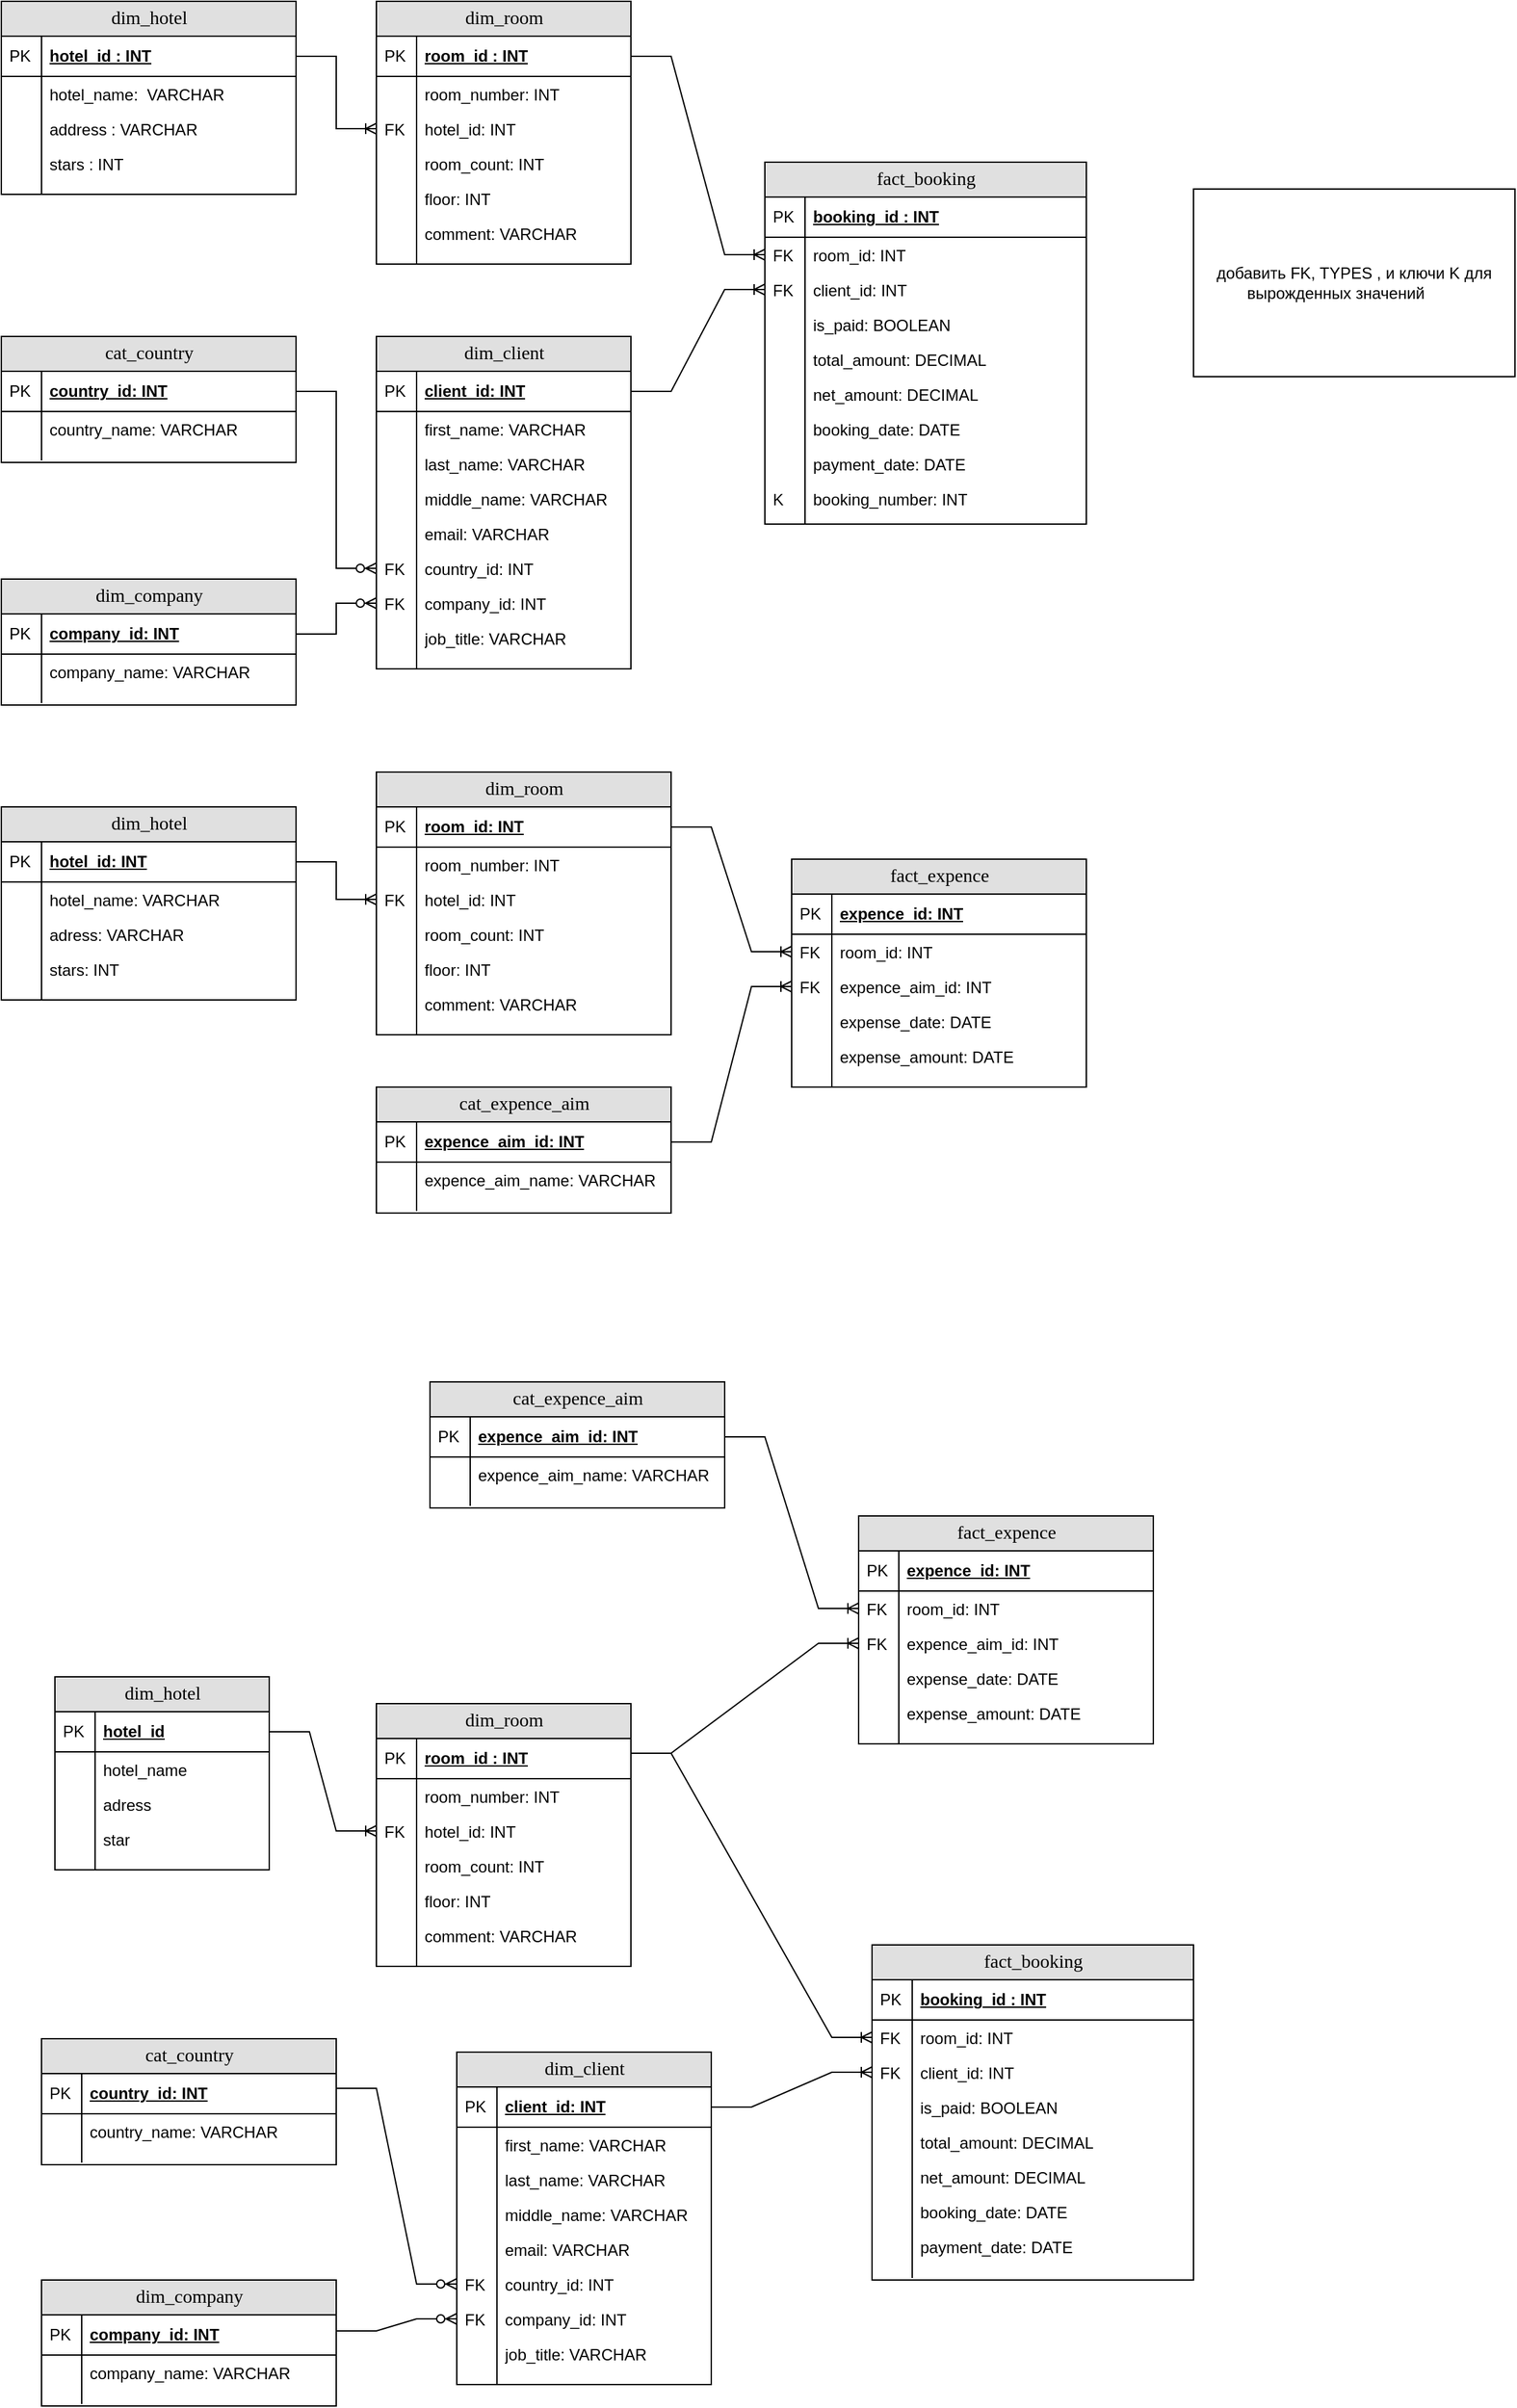 <mxfile version="20.8.16" type="device"><diagram name="Page-1" id="e56a1550-8fbb-45ad-956c-1786394a9013"><mxGraphModel dx="1668" dy="1823" grid="1" gridSize="10" guides="1" tooltips="1" connect="1" arrows="1" fold="1" page="1" pageScale="1" pageWidth="1100" pageHeight="850" background="none" math="0" shadow="0"><root><mxCell id="0"/><mxCell id="1" parent="0"/><mxCell id="2e49270ec7c68f3f-80" value="dim_hotel" style="swimlane;html=1;fontStyle=0;childLayout=stackLayout;horizontal=1;startSize=26;fillColor=#e0e0e0;horizontalStack=0;resizeParent=1;resizeLast=0;collapsible=1;marginBottom=0;swimlaneFillColor=#ffffff;align=center;rounded=0;shadow=0;comic=0;labelBackgroundColor=none;strokeWidth=1;fontFamily=Verdana;fontSize=14" parent="1" vertex="1"><mxGeometry x="30" y="-800" width="220" height="144" as="geometry"/></mxCell><mxCell id="2e49270ec7c68f3f-81" value="hotel_id : INT" style="shape=partialRectangle;top=0;left=0;right=0;bottom=1;html=1;align=left;verticalAlign=middle;fillColor=none;spacingLeft=34;spacingRight=4;whiteSpace=wrap;overflow=hidden;rotatable=0;points=[[0,0.5],[1,0.5]];portConstraint=eastwest;dropTarget=0;fontStyle=5;" parent="2e49270ec7c68f3f-80" vertex="1"><mxGeometry y="26" width="220" height="30" as="geometry"/></mxCell><mxCell id="2e49270ec7c68f3f-82" value="PK" style="shape=partialRectangle;top=0;left=0;bottom=0;html=1;fillColor=none;align=left;verticalAlign=middle;spacingLeft=4;spacingRight=4;whiteSpace=wrap;overflow=hidden;rotatable=0;points=[];portConstraint=eastwest;part=1;" parent="2e49270ec7c68f3f-81" vertex="1" connectable="0"><mxGeometry width="30" height="30" as="geometry"/></mxCell><mxCell id="2e49270ec7c68f3f-83" value="hotel_name:&amp;nbsp; VARCHAR" style="shape=partialRectangle;top=0;left=0;right=0;bottom=0;html=1;align=left;verticalAlign=top;fillColor=none;spacingLeft=34;spacingRight=4;whiteSpace=wrap;overflow=hidden;rotatable=0;points=[[0,0.5],[1,0.5]];portConstraint=eastwest;dropTarget=0;" parent="2e49270ec7c68f3f-80" vertex="1"><mxGeometry y="56" width="220" height="26" as="geometry"/></mxCell><mxCell id="2e49270ec7c68f3f-84" value="" style="shape=partialRectangle;top=0;left=0;bottom=0;html=1;fillColor=none;align=left;verticalAlign=top;spacingLeft=4;spacingRight=4;whiteSpace=wrap;overflow=hidden;rotatable=0;points=[];portConstraint=eastwest;part=1;" parent="2e49270ec7c68f3f-83" vertex="1" connectable="0"><mxGeometry width="30" height="26" as="geometry"/></mxCell><mxCell id="2e49270ec7c68f3f-85" value="address : VARCHAR" style="shape=partialRectangle;top=0;left=0;right=0;bottom=0;html=1;align=left;verticalAlign=top;fillColor=none;spacingLeft=34;spacingRight=4;whiteSpace=wrap;overflow=hidden;rotatable=0;points=[[0,0.5],[1,0.5]];portConstraint=eastwest;dropTarget=0;" parent="2e49270ec7c68f3f-80" vertex="1"><mxGeometry y="82" width="220" height="26" as="geometry"/></mxCell><mxCell id="2e49270ec7c68f3f-86" value="" style="shape=partialRectangle;top=0;left=0;bottom=0;html=1;fillColor=none;align=left;verticalAlign=top;spacingLeft=4;spacingRight=4;whiteSpace=wrap;overflow=hidden;rotatable=0;points=[];portConstraint=eastwest;part=1;" parent="2e49270ec7c68f3f-85" vertex="1" connectable="0"><mxGeometry width="30" height="26" as="geometry"/></mxCell><mxCell id="2e49270ec7c68f3f-87" value="stars : INT" style="shape=partialRectangle;top=0;left=0;right=0;bottom=0;html=1;align=left;verticalAlign=top;fillColor=none;spacingLeft=34;spacingRight=4;whiteSpace=wrap;overflow=hidden;rotatable=0;points=[[0,0.5],[1,0.5]];portConstraint=eastwest;dropTarget=0;" parent="2e49270ec7c68f3f-80" vertex="1"><mxGeometry y="108" width="220" height="26" as="geometry"/></mxCell><mxCell id="2e49270ec7c68f3f-88" value="" style="shape=partialRectangle;top=0;left=0;bottom=0;html=1;fillColor=none;align=left;verticalAlign=top;spacingLeft=4;spacingRight=4;whiteSpace=wrap;overflow=hidden;rotatable=0;points=[];portConstraint=eastwest;part=1;" parent="2e49270ec7c68f3f-87" vertex="1" connectable="0"><mxGeometry width="30" height="26" as="geometry"/></mxCell><mxCell id="2e49270ec7c68f3f-89" value="" style="shape=partialRectangle;top=0;left=0;right=0;bottom=0;html=1;align=left;verticalAlign=top;fillColor=none;spacingLeft=34;spacingRight=4;whiteSpace=wrap;overflow=hidden;rotatable=0;points=[[0,0.5],[1,0.5]];portConstraint=eastwest;dropTarget=0;" parent="2e49270ec7c68f3f-80" vertex="1"><mxGeometry y="134" width="220" height="10" as="geometry"/></mxCell><mxCell id="2e49270ec7c68f3f-90" value="" style="shape=partialRectangle;top=0;left=0;bottom=0;html=1;fillColor=none;align=left;verticalAlign=top;spacingLeft=4;spacingRight=4;whiteSpace=wrap;overflow=hidden;rotatable=0;points=[];portConstraint=eastwest;part=1;" parent="2e49270ec7c68f3f-89" vertex="1" connectable="0"><mxGeometry width="30" height="10" as="geometry"/></mxCell><mxCell id="PfCpfMyrEQYpHkNCuIus-2" value="fact_booking" style="swimlane;html=1;fontStyle=0;childLayout=stackLayout;horizontal=1;startSize=26;fillColor=#e0e0e0;horizontalStack=0;resizeParent=1;resizeLast=0;collapsible=1;marginBottom=0;swimlaneFillColor=#ffffff;align=center;rounded=0;shadow=0;comic=0;labelBackgroundColor=none;strokeWidth=1;fontFamily=Verdana;fontSize=14" parent="1" vertex="1"><mxGeometry x="600" y="-680" width="240" height="270" as="geometry"/></mxCell><mxCell id="PfCpfMyrEQYpHkNCuIus-3" value="booking_id : INT" style="shape=partialRectangle;top=0;left=0;right=0;bottom=1;html=1;align=left;verticalAlign=middle;fillColor=none;spacingLeft=34;spacingRight=4;whiteSpace=wrap;overflow=hidden;rotatable=0;points=[[0,0.5],[1,0.5]];portConstraint=eastwest;dropTarget=0;fontStyle=5;" parent="PfCpfMyrEQYpHkNCuIus-2" vertex="1"><mxGeometry y="26" width="240" height="30" as="geometry"/></mxCell><mxCell id="PfCpfMyrEQYpHkNCuIus-4" value="PK" style="shape=partialRectangle;top=0;left=0;bottom=0;html=1;fillColor=none;align=left;verticalAlign=middle;spacingLeft=4;spacingRight=4;whiteSpace=wrap;overflow=hidden;rotatable=0;points=[];portConstraint=eastwest;part=1;" parent="PfCpfMyrEQYpHkNCuIus-3" vertex="1" connectable="0"><mxGeometry width="30" height="30" as="geometry"/></mxCell><mxCell id="PfCpfMyrEQYpHkNCuIus-5" value="room_id: INT" style="shape=partialRectangle;top=0;left=0;right=0;bottom=0;html=1;align=left;verticalAlign=top;fillColor=none;spacingLeft=34;spacingRight=4;whiteSpace=wrap;overflow=hidden;rotatable=0;points=[[0,0.5],[1,0.5]];portConstraint=eastwest;dropTarget=0;" parent="PfCpfMyrEQYpHkNCuIus-2" vertex="1"><mxGeometry y="56" width="240" height="26" as="geometry"/></mxCell><mxCell id="PfCpfMyrEQYpHkNCuIus-6" value="FK" style="shape=partialRectangle;top=0;left=0;bottom=0;html=1;fillColor=none;align=left;verticalAlign=top;spacingLeft=4;spacingRight=4;whiteSpace=wrap;overflow=hidden;rotatable=0;points=[];portConstraint=eastwest;part=1;" parent="PfCpfMyrEQYpHkNCuIus-5" vertex="1" connectable="0"><mxGeometry width="30" height="26" as="geometry"/></mxCell><mxCell id="PfCpfMyrEQYpHkNCuIus-121" value="client_id: INT" style="shape=partialRectangle;top=0;left=0;right=0;bottom=0;html=1;align=left;verticalAlign=top;fillColor=none;spacingLeft=34;spacingRight=4;whiteSpace=wrap;overflow=hidden;rotatable=0;points=[[0,0.5],[1,0.5]];portConstraint=eastwest;dropTarget=0;" parent="PfCpfMyrEQYpHkNCuIus-2" vertex="1"><mxGeometry y="82" width="240" height="26" as="geometry"/></mxCell><mxCell id="PfCpfMyrEQYpHkNCuIus-122" value="FK" style="shape=partialRectangle;top=0;left=0;bottom=0;html=1;fillColor=none;align=left;verticalAlign=top;spacingLeft=4;spacingRight=4;whiteSpace=wrap;overflow=hidden;rotatable=0;points=[];portConstraint=eastwest;part=1;" parent="PfCpfMyrEQYpHkNCuIus-121" vertex="1" connectable="0"><mxGeometry width="30" height="26" as="geometry"/></mxCell><mxCell id="PfCpfMyrEQYpHkNCuIus-7" value="is_paid: BOOLEAN" style="shape=partialRectangle;top=0;left=0;right=0;bottom=0;html=1;align=left;verticalAlign=top;fillColor=none;spacingLeft=34;spacingRight=4;whiteSpace=wrap;overflow=hidden;rotatable=0;points=[[0,0.5],[1,0.5]];portConstraint=eastwest;dropTarget=0;" parent="PfCpfMyrEQYpHkNCuIus-2" vertex="1"><mxGeometry y="108" width="240" height="26" as="geometry"/></mxCell><mxCell id="PfCpfMyrEQYpHkNCuIus-8" value="" style="shape=partialRectangle;top=0;left=0;bottom=0;html=1;fillColor=none;align=left;verticalAlign=top;spacingLeft=4;spacingRight=4;whiteSpace=wrap;overflow=hidden;rotatable=0;points=[];portConstraint=eastwest;part=1;" parent="PfCpfMyrEQYpHkNCuIus-7" vertex="1" connectable="0"><mxGeometry width="30" height="26" as="geometry"/></mxCell><mxCell id="PfCpfMyrEQYpHkNCuIus-9" value="total_amount: DECIMAL&lt;br&gt;" style="shape=partialRectangle;top=0;left=0;right=0;bottom=0;html=1;align=left;verticalAlign=top;fillColor=none;spacingLeft=34;spacingRight=4;whiteSpace=wrap;overflow=hidden;rotatable=0;points=[[0,0.5],[1,0.5]];portConstraint=eastwest;dropTarget=0;" parent="PfCpfMyrEQYpHkNCuIus-2" vertex="1"><mxGeometry y="134" width="240" height="26" as="geometry"/></mxCell><mxCell id="PfCpfMyrEQYpHkNCuIus-10" value="" style="shape=partialRectangle;top=0;left=0;bottom=0;html=1;fillColor=none;align=left;verticalAlign=top;spacingLeft=4;spacingRight=4;whiteSpace=wrap;overflow=hidden;rotatable=0;points=[];portConstraint=eastwest;part=1;" parent="PfCpfMyrEQYpHkNCuIus-9" vertex="1" connectable="0"><mxGeometry width="30" height="26" as="geometry"/></mxCell><mxCell id="PfCpfMyrEQYpHkNCuIus-96" value="net_amount: DECIMAL&lt;br&gt;" style="shape=partialRectangle;top=0;left=0;right=0;bottom=0;html=1;align=left;verticalAlign=top;fillColor=none;spacingLeft=34;spacingRight=4;whiteSpace=wrap;overflow=hidden;rotatable=0;points=[[0,0.5],[1,0.5]];portConstraint=eastwest;dropTarget=0;" parent="PfCpfMyrEQYpHkNCuIus-2" vertex="1"><mxGeometry y="160" width="240" height="26" as="geometry"/></mxCell><mxCell id="PfCpfMyrEQYpHkNCuIus-97" value="" style="shape=partialRectangle;top=0;left=0;bottom=0;html=1;fillColor=none;align=left;verticalAlign=top;spacingLeft=4;spacingRight=4;whiteSpace=wrap;overflow=hidden;rotatable=0;points=[];portConstraint=eastwest;part=1;" parent="PfCpfMyrEQYpHkNCuIus-96" vertex="1" connectable="0"><mxGeometry width="30" height="26" as="geometry"/></mxCell><mxCell id="PfCpfMyrEQYpHkNCuIus-98" value="booking_date: DATE" style="shape=partialRectangle;top=0;left=0;right=0;bottom=0;html=1;align=left;verticalAlign=top;fillColor=none;spacingLeft=34;spacingRight=4;whiteSpace=wrap;overflow=hidden;rotatable=0;points=[[0,0.5],[1,0.5]];portConstraint=eastwest;dropTarget=0;" parent="PfCpfMyrEQYpHkNCuIus-2" vertex="1"><mxGeometry y="186" width="240" height="26" as="geometry"/></mxCell><mxCell id="PfCpfMyrEQYpHkNCuIus-99" value="" style="shape=partialRectangle;top=0;left=0;bottom=0;html=1;fillColor=none;align=left;verticalAlign=top;spacingLeft=4;spacingRight=4;whiteSpace=wrap;overflow=hidden;rotatable=0;points=[];portConstraint=eastwest;part=1;" parent="PfCpfMyrEQYpHkNCuIus-98" vertex="1" connectable="0"><mxGeometry width="30" height="26" as="geometry"/></mxCell><mxCell id="PfCpfMyrEQYpHkNCuIus-100" value="payment_date: DATE" style="shape=partialRectangle;top=0;left=0;right=0;bottom=0;html=1;align=left;verticalAlign=top;fillColor=none;spacingLeft=34;spacingRight=4;whiteSpace=wrap;overflow=hidden;rotatable=0;points=[[0,0.5],[1,0.5]];portConstraint=eastwest;dropTarget=0;" parent="PfCpfMyrEQYpHkNCuIus-2" vertex="1"><mxGeometry y="212" width="240" height="26" as="geometry"/></mxCell><mxCell id="PfCpfMyrEQYpHkNCuIus-101" value="" style="shape=partialRectangle;top=0;left=0;bottom=0;html=1;fillColor=none;align=left;verticalAlign=top;spacingLeft=4;spacingRight=4;whiteSpace=wrap;overflow=hidden;rotatable=0;points=[];portConstraint=eastwest;part=1;" parent="PfCpfMyrEQYpHkNCuIus-100" vertex="1" connectable="0"><mxGeometry width="30" height="26" as="geometry"/></mxCell><mxCell id="PfCpfMyrEQYpHkNCuIus-11" value="booking_number: INT" style="shape=partialRectangle;top=0;left=0;right=0;bottom=0;html=1;align=left;verticalAlign=top;fillColor=none;spacingLeft=34;spacingRight=4;whiteSpace=wrap;overflow=hidden;rotatable=0;points=[[0,0.5],[1,0.5]];portConstraint=eastwest;dropTarget=0;" parent="PfCpfMyrEQYpHkNCuIus-2" vertex="1"><mxGeometry y="238" width="240" height="32" as="geometry"/></mxCell><mxCell id="PfCpfMyrEQYpHkNCuIus-12" value="K" style="shape=partialRectangle;top=0;left=0;bottom=0;html=1;fillColor=none;align=left;verticalAlign=top;spacingLeft=4;spacingRight=4;whiteSpace=wrap;overflow=hidden;rotatable=0;points=[];portConstraint=eastwest;part=1;" parent="PfCpfMyrEQYpHkNCuIus-11" vertex="1" connectable="0"><mxGeometry width="30" height="32" as="geometry"/></mxCell><mxCell id="PfCpfMyrEQYpHkNCuIus-13" value="dim_room" style="swimlane;html=1;fontStyle=0;childLayout=stackLayout;horizontal=1;startSize=26;fillColor=#e0e0e0;horizontalStack=0;resizeParent=1;resizeLast=0;collapsible=1;marginBottom=0;swimlaneFillColor=#ffffff;align=center;rounded=0;shadow=0;comic=0;labelBackgroundColor=none;strokeWidth=1;fontFamily=Verdana;fontSize=14" parent="1" vertex="1"><mxGeometry x="310" y="-800" width="190" height="196" as="geometry"/></mxCell><mxCell id="PfCpfMyrEQYpHkNCuIus-14" value="room_id : INT" style="shape=partialRectangle;top=0;left=0;right=0;bottom=1;html=1;align=left;verticalAlign=middle;fillColor=none;spacingLeft=34;spacingRight=4;whiteSpace=wrap;overflow=hidden;rotatable=0;points=[[0,0.5],[1,0.5]];portConstraint=eastwest;dropTarget=0;fontStyle=5;" parent="PfCpfMyrEQYpHkNCuIus-13" vertex="1"><mxGeometry y="26" width="190" height="30" as="geometry"/></mxCell><mxCell id="PfCpfMyrEQYpHkNCuIus-15" value="PK" style="shape=partialRectangle;top=0;left=0;bottom=0;html=1;fillColor=none;align=left;verticalAlign=middle;spacingLeft=4;spacingRight=4;whiteSpace=wrap;overflow=hidden;rotatable=0;points=[];portConstraint=eastwest;part=1;" parent="PfCpfMyrEQYpHkNCuIus-14" vertex="1" connectable="0"><mxGeometry width="30" height="30" as="geometry"/></mxCell><mxCell id="PfCpfMyrEQYpHkNCuIus-18" value="room_number: INT" style="shape=partialRectangle;top=0;left=0;right=0;bottom=0;html=1;align=left;verticalAlign=top;fillColor=none;spacingLeft=34;spacingRight=4;whiteSpace=wrap;overflow=hidden;rotatable=0;points=[[0,0.5],[1,0.5]];portConstraint=eastwest;dropTarget=0;" parent="PfCpfMyrEQYpHkNCuIus-13" vertex="1"><mxGeometry y="56" width="190" height="26" as="geometry"/></mxCell><mxCell id="PfCpfMyrEQYpHkNCuIus-19" value="" style="shape=partialRectangle;top=0;left=0;bottom=0;html=1;fillColor=none;align=left;verticalAlign=top;spacingLeft=4;spacingRight=4;whiteSpace=wrap;overflow=hidden;rotatable=0;points=[];portConstraint=eastwest;part=1;" parent="PfCpfMyrEQYpHkNCuIus-18" vertex="1" connectable="0"><mxGeometry width="30" height="26" as="geometry"/></mxCell><mxCell id="PfCpfMyrEQYpHkNCuIus-16" value="hotel_id: INT" style="shape=partialRectangle;top=0;left=0;right=0;bottom=0;html=1;align=left;verticalAlign=top;fillColor=none;spacingLeft=34;spacingRight=4;whiteSpace=wrap;overflow=hidden;rotatable=0;points=[[0,0.5],[1,0.5]];portConstraint=eastwest;dropTarget=0;" parent="PfCpfMyrEQYpHkNCuIus-13" vertex="1"><mxGeometry y="82" width="190" height="26" as="geometry"/></mxCell><mxCell id="PfCpfMyrEQYpHkNCuIus-17" value="FK" style="shape=partialRectangle;top=0;left=0;bottom=0;html=1;fillColor=none;align=left;verticalAlign=top;spacingLeft=4;spacingRight=4;whiteSpace=wrap;overflow=hidden;rotatable=0;points=[];portConstraint=eastwest;part=1;" parent="PfCpfMyrEQYpHkNCuIus-16" vertex="1" connectable="0"><mxGeometry width="30" height="26" as="geometry"/></mxCell><mxCell id="PfCpfMyrEQYpHkNCuIus-20" value="room_count: INT" style="shape=partialRectangle;top=0;left=0;right=0;bottom=0;html=1;align=left;verticalAlign=top;fillColor=none;spacingLeft=34;spacingRight=4;whiteSpace=wrap;overflow=hidden;rotatable=0;points=[[0,0.5],[1,0.5]];portConstraint=eastwest;dropTarget=0;" parent="PfCpfMyrEQYpHkNCuIus-13" vertex="1"><mxGeometry y="108" width="190" height="26" as="geometry"/></mxCell><mxCell id="PfCpfMyrEQYpHkNCuIus-21" value="" style="shape=partialRectangle;top=0;left=0;bottom=0;html=1;fillColor=none;align=left;verticalAlign=top;spacingLeft=4;spacingRight=4;whiteSpace=wrap;overflow=hidden;rotatable=0;points=[];portConstraint=eastwest;part=1;" parent="PfCpfMyrEQYpHkNCuIus-20" vertex="1" connectable="0"><mxGeometry width="30" height="26" as="geometry"/></mxCell><mxCell id="PfCpfMyrEQYpHkNCuIus-39" value="floor: INT" style="shape=partialRectangle;top=0;left=0;right=0;bottom=0;html=1;align=left;verticalAlign=top;fillColor=none;spacingLeft=34;spacingRight=4;whiteSpace=wrap;overflow=hidden;rotatable=0;points=[[0,0.5],[1,0.5]];portConstraint=eastwest;dropTarget=0;" parent="PfCpfMyrEQYpHkNCuIus-13" vertex="1"><mxGeometry y="134" width="190" height="26" as="geometry"/></mxCell><mxCell id="PfCpfMyrEQYpHkNCuIus-40" value="" style="shape=partialRectangle;top=0;left=0;bottom=0;html=1;fillColor=none;align=left;verticalAlign=top;spacingLeft=4;spacingRight=4;whiteSpace=wrap;overflow=hidden;rotatable=0;points=[];portConstraint=eastwest;part=1;" parent="PfCpfMyrEQYpHkNCuIus-39" vertex="1" connectable="0"><mxGeometry width="30" height="26" as="geometry"/></mxCell><mxCell id="PfCpfMyrEQYpHkNCuIus-24" value="comment: VARCHAR" style="shape=partialRectangle;top=0;left=0;right=0;bottom=0;html=1;align=left;verticalAlign=top;fillColor=none;spacingLeft=34;spacingRight=4;whiteSpace=wrap;overflow=hidden;rotatable=0;points=[[0,0.5],[1,0.5]];portConstraint=eastwest;dropTarget=0;" parent="PfCpfMyrEQYpHkNCuIus-13" vertex="1"><mxGeometry y="160" width="190" height="26" as="geometry"/></mxCell><mxCell id="PfCpfMyrEQYpHkNCuIus-25" value="" style="shape=partialRectangle;top=0;left=0;bottom=0;html=1;fillColor=none;align=left;verticalAlign=top;spacingLeft=4;spacingRight=4;whiteSpace=wrap;overflow=hidden;rotatable=0;points=[];portConstraint=eastwest;part=1;" parent="PfCpfMyrEQYpHkNCuIus-24" vertex="1" connectable="0"><mxGeometry width="30" height="26" as="geometry"/></mxCell><mxCell id="PfCpfMyrEQYpHkNCuIus-22" value="" style="shape=partialRectangle;top=0;left=0;right=0;bottom=0;html=1;align=left;verticalAlign=top;fillColor=none;spacingLeft=34;spacingRight=4;whiteSpace=wrap;overflow=hidden;rotatable=0;points=[[0,0.5],[1,0.5]];portConstraint=eastwest;dropTarget=0;" parent="PfCpfMyrEQYpHkNCuIus-13" vertex="1"><mxGeometry y="186" width="190" height="10" as="geometry"/></mxCell><mxCell id="PfCpfMyrEQYpHkNCuIus-23" value="" style="shape=partialRectangle;top=0;left=0;bottom=0;html=1;fillColor=none;align=left;verticalAlign=top;spacingLeft=4;spacingRight=4;whiteSpace=wrap;overflow=hidden;rotatable=0;points=[];portConstraint=eastwest;part=1;" parent="PfCpfMyrEQYpHkNCuIus-22" vertex="1" connectable="0"><mxGeometry width="30" height="10" as="geometry"/></mxCell><mxCell id="PfCpfMyrEQYpHkNCuIus-41" value="dim_client" style="swimlane;html=1;fontStyle=0;childLayout=stackLayout;horizontal=1;startSize=26;fillColor=#e0e0e0;horizontalStack=0;resizeParent=1;resizeLast=0;collapsible=1;marginBottom=0;swimlaneFillColor=#ffffff;align=center;rounded=0;shadow=0;comic=0;labelBackgroundColor=none;strokeWidth=1;fontFamily=Verdana;fontSize=14" parent="1" vertex="1"><mxGeometry x="310" y="-550" width="190" height="248" as="geometry"/></mxCell><mxCell id="PfCpfMyrEQYpHkNCuIus-42" value="client_id: INT" style="shape=partialRectangle;top=0;left=0;right=0;bottom=1;html=1;align=left;verticalAlign=middle;fillColor=none;spacingLeft=34;spacingRight=4;whiteSpace=wrap;overflow=hidden;rotatable=0;points=[[0,0.5],[1,0.5]];portConstraint=eastwest;dropTarget=0;fontStyle=5;" parent="PfCpfMyrEQYpHkNCuIus-41" vertex="1"><mxGeometry y="26" width="190" height="30" as="geometry"/></mxCell><mxCell id="PfCpfMyrEQYpHkNCuIus-43" value="PK" style="shape=partialRectangle;top=0;left=0;bottom=0;html=1;fillColor=none;align=left;verticalAlign=middle;spacingLeft=4;spacingRight=4;whiteSpace=wrap;overflow=hidden;rotatable=0;points=[];portConstraint=eastwest;part=1;" parent="PfCpfMyrEQYpHkNCuIus-42" vertex="1" connectable="0"><mxGeometry width="30" height="30" as="geometry"/></mxCell><mxCell id="PfCpfMyrEQYpHkNCuIus-44" value="first_name: VARCHAR" style="shape=partialRectangle;top=0;left=0;right=0;bottom=0;html=1;align=left;verticalAlign=top;fillColor=none;spacingLeft=34;spacingRight=4;whiteSpace=wrap;overflow=hidden;rotatable=0;points=[[0,0.5],[1,0.5]];portConstraint=eastwest;dropTarget=0;" parent="PfCpfMyrEQYpHkNCuIus-41" vertex="1"><mxGeometry y="56" width="190" height="26" as="geometry"/></mxCell><mxCell id="PfCpfMyrEQYpHkNCuIus-45" value="" style="shape=partialRectangle;top=0;left=0;bottom=0;html=1;fillColor=none;align=left;verticalAlign=top;spacingLeft=4;spacingRight=4;whiteSpace=wrap;overflow=hidden;rotatable=0;points=[];portConstraint=eastwest;part=1;" parent="PfCpfMyrEQYpHkNCuIus-44" vertex="1" connectable="0"><mxGeometry width="30" height="26" as="geometry"/></mxCell><mxCell id="PfCpfMyrEQYpHkNCuIus-63" value="last_name: VARCHAR" style="shape=partialRectangle;top=0;left=0;right=0;bottom=0;html=1;align=left;verticalAlign=top;fillColor=none;spacingLeft=34;spacingRight=4;whiteSpace=wrap;overflow=hidden;rotatable=0;points=[[0,0.5],[1,0.5]];portConstraint=eastwest;dropTarget=0;" parent="PfCpfMyrEQYpHkNCuIus-41" vertex="1"><mxGeometry y="82" width="190" height="26" as="geometry"/></mxCell><mxCell id="PfCpfMyrEQYpHkNCuIus-64" value="" style="shape=partialRectangle;top=0;left=0;bottom=0;html=1;fillColor=none;align=left;verticalAlign=top;spacingLeft=4;spacingRight=4;whiteSpace=wrap;overflow=hidden;rotatable=0;points=[];portConstraint=eastwest;part=1;" parent="PfCpfMyrEQYpHkNCuIus-63" vertex="1" connectable="0"><mxGeometry width="30" height="26" as="geometry"/></mxCell><mxCell id="PfCpfMyrEQYpHkNCuIus-65" value="middle_name: VARCHAR" style="shape=partialRectangle;top=0;left=0;right=0;bottom=0;html=1;align=left;verticalAlign=top;fillColor=none;spacingLeft=34;spacingRight=4;whiteSpace=wrap;overflow=hidden;rotatable=0;points=[[0,0.5],[1,0.5]];portConstraint=eastwest;dropTarget=0;" parent="PfCpfMyrEQYpHkNCuIus-41" vertex="1"><mxGeometry y="108" width="190" height="26" as="geometry"/></mxCell><mxCell id="PfCpfMyrEQYpHkNCuIus-66" value="" style="shape=partialRectangle;top=0;left=0;bottom=0;html=1;fillColor=none;align=left;verticalAlign=top;spacingLeft=4;spacingRight=4;whiteSpace=wrap;overflow=hidden;rotatable=0;points=[];portConstraint=eastwest;part=1;" parent="PfCpfMyrEQYpHkNCuIus-65" vertex="1" connectable="0"><mxGeometry width="30" height="26" as="geometry"/></mxCell><mxCell id="PfCpfMyrEQYpHkNCuIus-67" value="email: VARCHAR" style="shape=partialRectangle;top=0;left=0;right=0;bottom=0;html=1;align=left;verticalAlign=top;fillColor=none;spacingLeft=34;spacingRight=4;whiteSpace=wrap;overflow=hidden;rotatable=0;points=[[0,0.5],[1,0.5]];portConstraint=eastwest;dropTarget=0;" parent="PfCpfMyrEQYpHkNCuIus-41" vertex="1"><mxGeometry y="134" width="190" height="26" as="geometry"/></mxCell><mxCell id="PfCpfMyrEQYpHkNCuIus-68" value="" style="shape=partialRectangle;top=0;left=0;bottom=0;html=1;fillColor=none;align=left;verticalAlign=top;spacingLeft=4;spacingRight=4;whiteSpace=wrap;overflow=hidden;rotatable=0;points=[];portConstraint=eastwest;part=1;" parent="PfCpfMyrEQYpHkNCuIus-67" vertex="1" connectable="0"><mxGeometry width="30" height="26" as="geometry"/></mxCell><mxCell id="PfCpfMyrEQYpHkNCuIus-69" value="country_id: INT" style="shape=partialRectangle;top=0;left=0;right=0;bottom=0;html=1;align=left;verticalAlign=top;fillColor=none;spacingLeft=34;spacingRight=4;whiteSpace=wrap;overflow=hidden;rotatable=0;points=[[0,0.5],[1,0.5]];portConstraint=eastwest;dropTarget=0;" parent="PfCpfMyrEQYpHkNCuIus-41" vertex="1"><mxGeometry y="160" width="190" height="26" as="geometry"/></mxCell><mxCell id="PfCpfMyrEQYpHkNCuIus-70" value="FK" style="shape=partialRectangle;top=0;left=0;bottom=0;html=1;fillColor=none;align=left;verticalAlign=top;spacingLeft=4;spacingRight=4;whiteSpace=wrap;overflow=hidden;rotatable=0;points=[];portConstraint=eastwest;part=1;" parent="PfCpfMyrEQYpHkNCuIus-69" vertex="1" connectable="0"><mxGeometry width="30" height="26" as="geometry"/></mxCell><mxCell id="PfCpfMyrEQYpHkNCuIus-81" value="company_id: INT" style="shape=partialRectangle;top=0;left=0;right=0;bottom=0;html=1;align=left;verticalAlign=top;fillColor=none;spacingLeft=34;spacingRight=4;whiteSpace=wrap;overflow=hidden;rotatable=0;points=[[0,0.5],[1,0.5]];portConstraint=eastwest;dropTarget=0;" parent="PfCpfMyrEQYpHkNCuIus-41" vertex="1"><mxGeometry y="186" width="190" height="26" as="geometry"/></mxCell><mxCell id="PfCpfMyrEQYpHkNCuIus-82" value="FK" style="shape=partialRectangle;top=0;left=0;bottom=0;html=1;fillColor=none;align=left;verticalAlign=top;spacingLeft=4;spacingRight=4;whiteSpace=wrap;overflow=hidden;rotatable=0;points=[];portConstraint=eastwest;part=1;" parent="PfCpfMyrEQYpHkNCuIus-81" vertex="1" connectable="0"><mxGeometry width="30" height="26" as="geometry"/></mxCell><mxCell id="PfCpfMyrEQYpHkNCuIus-71" value="job_title: VARCHAR" style="shape=partialRectangle;top=0;left=0;right=0;bottom=0;html=1;align=left;verticalAlign=top;fillColor=none;spacingLeft=34;spacingRight=4;whiteSpace=wrap;overflow=hidden;rotatable=0;points=[[0,0.5],[1,0.5]];portConstraint=eastwest;dropTarget=0;" parent="PfCpfMyrEQYpHkNCuIus-41" vertex="1"><mxGeometry y="212" width="190" height="26" as="geometry"/></mxCell><mxCell id="PfCpfMyrEQYpHkNCuIus-72" value="" style="shape=partialRectangle;top=0;left=0;bottom=0;html=1;fillColor=none;align=left;verticalAlign=top;spacingLeft=4;spacingRight=4;whiteSpace=wrap;overflow=hidden;rotatable=0;points=[];portConstraint=eastwest;part=1;" parent="PfCpfMyrEQYpHkNCuIus-71" vertex="1" connectable="0"><mxGeometry width="30" height="26" as="geometry"/></mxCell><mxCell id="PfCpfMyrEQYpHkNCuIus-54" value="" style="shape=partialRectangle;top=0;left=0;right=0;bottom=0;html=1;align=left;verticalAlign=top;fillColor=none;spacingLeft=34;spacingRight=4;whiteSpace=wrap;overflow=hidden;rotatable=0;points=[[0,0.5],[1,0.5]];portConstraint=eastwest;dropTarget=0;" parent="PfCpfMyrEQYpHkNCuIus-41" vertex="1"><mxGeometry y="238" width="190" height="10" as="geometry"/></mxCell><mxCell id="PfCpfMyrEQYpHkNCuIus-55" value="" style="shape=partialRectangle;top=0;left=0;bottom=0;html=1;fillColor=none;align=left;verticalAlign=top;spacingLeft=4;spacingRight=4;whiteSpace=wrap;overflow=hidden;rotatable=0;points=[];portConstraint=eastwest;part=1;" parent="PfCpfMyrEQYpHkNCuIus-54" vertex="1" connectable="0"><mxGeometry width="30" height="10" as="geometry"/></mxCell><mxCell id="PfCpfMyrEQYpHkNCuIus-56" value="dim_company" style="swimlane;html=1;fontStyle=0;childLayout=stackLayout;horizontal=1;startSize=26;fillColor=#e0e0e0;horizontalStack=0;resizeParent=1;resizeLast=0;collapsible=1;marginBottom=0;swimlaneFillColor=#ffffff;align=center;rounded=0;shadow=0;comic=0;labelBackgroundColor=none;strokeWidth=1;fontFamily=Verdana;fontSize=14" parent="1" vertex="1"><mxGeometry x="30" y="-369" width="220" height="94" as="geometry"/></mxCell><mxCell id="PfCpfMyrEQYpHkNCuIus-57" value="company_id: INT" style="shape=partialRectangle;top=0;left=0;right=0;bottom=1;html=1;align=left;verticalAlign=middle;fillColor=none;spacingLeft=34;spacingRight=4;whiteSpace=wrap;overflow=hidden;rotatable=0;points=[[0,0.5],[1,0.5]];portConstraint=eastwest;dropTarget=0;fontStyle=5;" parent="PfCpfMyrEQYpHkNCuIus-56" vertex="1"><mxGeometry y="26" width="220" height="30" as="geometry"/></mxCell><mxCell id="PfCpfMyrEQYpHkNCuIus-58" value="PK" style="shape=partialRectangle;top=0;left=0;bottom=0;html=1;fillColor=none;align=left;verticalAlign=middle;spacingLeft=4;spacingRight=4;whiteSpace=wrap;overflow=hidden;rotatable=0;points=[];portConstraint=eastwest;part=1;" parent="PfCpfMyrEQYpHkNCuIus-57" vertex="1" connectable="0"><mxGeometry width="30" height="30" as="geometry"/></mxCell><mxCell id="PfCpfMyrEQYpHkNCuIus-59" value="company_name: VARCHAR" style="shape=partialRectangle;top=0;left=0;right=0;bottom=0;html=1;align=left;verticalAlign=top;fillColor=none;spacingLeft=34;spacingRight=4;whiteSpace=wrap;overflow=hidden;rotatable=0;points=[[0,0.5],[1,0.5]];portConstraint=eastwest;dropTarget=0;" parent="PfCpfMyrEQYpHkNCuIus-56" vertex="1"><mxGeometry y="56" width="220" height="26" as="geometry"/></mxCell><mxCell id="PfCpfMyrEQYpHkNCuIus-60" value="" style="shape=partialRectangle;top=0;left=0;bottom=0;html=1;fillColor=none;align=left;verticalAlign=top;spacingLeft=4;spacingRight=4;whiteSpace=wrap;overflow=hidden;rotatable=0;points=[];portConstraint=eastwest;part=1;" parent="PfCpfMyrEQYpHkNCuIus-59" vertex="1" connectable="0"><mxGeometry width="30" height="26" as="geometry"/></mxCell><mxCell id="PfCpfMyrEQYpHkNCuIus-61" value="" style="shape=partialRectangle;top=0;left=0;right=0;bottom=0;html=1;align=left;verticalAlign=top;fillColor=none;spacingLeft=34;spacingRight=4;whiteSpace=wrap;overflow=hidden;rotatable=0;points=[[0,0.5],[1,0.5]];portConstraint=eastwest;dropTarget=0;" parent="PfCpfMyrEQYpHkNCuIus-56" vertex="1"><mxGeometry y="82" width="220" height="10" as="geometry"/></mxCell><mxCell id="PfCpfMyrEQYpHkNCuIus-62" value="" style="shape=partialRectangle;top=0;left=0;bottom=0;html=1;fillColor=none;align=left;verticalAlign=top;spacingLeft=4;spacingRight=4;whiteSpace=wrap;overflow=hidden;rotatable=0;points=[];portConstraint=eastwest;part=1;" parent="PfCpfMyrEQYpHkNCuIus-61" vertex="1" connectable="0"><mxGeometry width="30" height="10" as="geometry"/></mxCell><mxCell id="PfCpfMyrEQYpHkNCuIus-73" value="cat_country" style="swimlane;html=1;fontStyle=0;childLayout=stackLayout;horizontal=1;startSize=26;fillColor=#e0e0e0;horizontalStack=0;resizeParent=1;resizeLast=0;collapsible=1;marginBottom=0;swimlaneFillColor=#ffffff;align=center;rounded=0;shadow=0;comic=0;labelBackgroundColor=none;strokeWidth=1;fontFamily=Verdana;fontSize=14" parent="1" vertex="1"><mxGeometry x="30" y="-550" width="220" height="94" as="geometry"/></mxCell><mxCell id="PfCpfMyrEQYpHkNCuIus-74" value="country_id: INT" style="shape=partialRectangle;top=0;left=0;right=0;bottom=1;html=1;align=left;verticalAlign=middle;fillColor=none;spacingLeft=34;spacingRight=4;whiteSpace=wrap;overflow=hidden;rotatable=0;points=[[0,0.5],[1,0.5]];portConstraint=eastwest;dropTarget=0;fontStyle=5;" parent="PfCpfMyrEQYpHkNCuIus-73" vertex="1"><mxGeometry y="26" width="220" height="30" as="geometry"/></mxCell><mxCell id="PfCpfMyrEQYpHkNCuIus-75" value="PK" style="shape=partialRectangle;top=0;left=0;bottom=0;html=1;fillColor=none;align=left;verticalAlign=middle;spacingLeft=4;spacingRight=4;whiteSpace=wrap;overflow=hidden;rotatable=0;points=[];portConstraint=eastwest;part=1;" parent="PfCpfMyrEQYpHkNCuIus-74" vertex="1" connectable="0"><mxGeometry width="30" height="30" as="geometry"/></mxCell><mxCell id="PfCpfMyrEQYpHkNCuIus-76" value="country_name: VARCHAR" style="shape=partialRectangle;top=0;left=0;right=0;bottom=0;html=1;align=left;verticalAlign=top;fillColor=none;spacingLeft=34;spacingRight=4;whiteSpace=wrap;overflow=hidden;rotatable=0;points=[[0,0.5],[1,0.5]];portConstraint=eastwest;dropTarget=0;" parent="PfCpfMyrEQYpHkNCuIus-73" vertex="1"><mxGeometry y="56" width="220" height="26" as="geometry"/></mxCell><mxCell id="PfCpfMyrEQYpHkNCuIus-77" value="" style="shape=partialRectangle;top=0;left=0;bottom=0;html=1;fillColor=none;align=left;verticalAlign=top;spacingLeft=4;spacingRight=4;whiteSpace=wrap;overflow=hidden;rotatable=0;points=[];portConstraint=eastwest;part=1;" parent="PfCpfMyrEQYpHkNCuIus-76" vertex="1" connectable="0"><mxGeometry width="30" height="26" as="geometry"/></mxCell><mxCell id="PfCpfMyrEQYpHkNCuIus-78" value="" style="shape=partialRectangle;top=0;left=0;right=0;bottom=0;html=1;align=left;verticalAlign=top;fillColor=none;spacingLeft=34;spacingRight=4;whiteSpace=wrap;overflow=hidden;rotatable=0;points=[[0,0.5],[1,0.5]];portConstraint=eastwest;dropTarget=0;" parent="PfCpfMyrEQYpHkNCuIus-73" vertex="1"><mxGeometry y="82" width="220" height="10" as="geometry"/></mxCell><mxCell id="PfCpfMyrEQYpHkNCuIus-79" value="" style="shape=partialRectangle;top=0;left=0;bottom=0;html=1;fillColor=none;align=left;verticalAlign=top;spacingLeft=4;spacingRight=4;whiteSpace=wrap;overflow=hidden;rotatable=0;points=[];portConstraint=eastwest;part=1;" parent="PfCpfMyrEQYpHkNCuIus-78" vertex="1" connectable="0"><mxGeometry width="30" height="10" as="geometry"/></mxCell><mxCell id="PfCpfMyrEQYpHkNCuIus-80" value="" style="edgeStyle=entityRelationEdgeStyle;fontSize=12;html=1;endArrow=ERzeroToMany;endFill=1;rounded=0;" parent="1" source="PfCpfMyrEQYpHkNCuIus-74" target="PfCpfMyrEQYpHkNCuIus-69" edge="1"><mxGeometry width="100" height="100" relative="1" as="geometry"><mxPoint x="210" y="-250" as="sourcePoint"/><mxPoint x="310" y="-350" as="targetPoint"/></mxGeometry></mxCell><mxCell id="PfCpfMyrEQYpHkNCuIus-83" value="" style="edgeStyle=entityRelationEdgeStyle;fontSize=12;html=1;endArrow=ERzeroToMany;endFill=1;rounded=0;" parent="1" source="PfCpfMyrEQYpHkNCuIus-57" target="PfCpfMyrEQYpHkNCuIus-81" edge="1"><mxGeometry width="100" height="100" relative="1" as="geometry"><mxPoint x="270" y="-270" as="sourcePoint"/><mxPoint x="330" y="-138" as="targetPoint"/></mxGeometry></mxCell><mxCell id="PfCpfMyrEQYpHkNCuIus-95" value="" style="edgeStyle=entityRelationEdgeStyle;fontSize=12;html=1;endArrow=ERoneToMany;rounded=0;" parent="1" source="PfCpfMyrEQYpHkNCuIus-14" target="PfCpfMyrEQYpHkNCuIus-5" edge="1"><mxGeometry width="100" height="100" relative="1" as="geometry"><mxPoint x="580" y="-500" as="sourcePoint"/><mxPoint x="680" y="-600" as="targetPoint"/></mxGeometry></mxCell><mxCell id="PfCpfMyrEQYpHkNCuIus-102" value="fact_expence" style="swimlane;html=1;fontStyle=0;childLayout=stackLayout;horizontal=1;startSize=26;fillColor=#e0e0e0;horizontalStack=0;resizeParent=1;resizeLast=0;collapsible=1;marginBottom=0;swimlaneFillColor=#ffffff;align=center;rounded=0;shadow=0;comic=0;labelBackgroundColor=none;strokeWidth=1;fontFamily=Verdana;fontSize=14" parent="1" vertex="1"><mxGeometry x="620" y="-160" width="220" height="170" as="geometry"/></mxCell><mxCell id="PfCpfMyrEQYpHkNCuIus-103" value="expence_id: INT" style="shape=partialRectangle;top=0;left=0;right=0;bottom=1;html=1;align=left;verticalAlign=middle;fillColor=none;spacingLeft=34;spacingRight=4;whiteSpace=wrap;overflow=hidden;rotatable=0;points=[[0,0.5],[1,0.5]];portConstraint=eastwest;dropTarget=0;fontStyle=5;" parent="PfCpfMyrEQYpHkNCuIus-102" vertex="1"><mxGeometry y="26" width="220" height="30" as="geometry"/></mxCell><mxCell id="PfCpfMyrEQYpHkNCuIus-104" value="PK" style="shape=partialRectangle;top=0;left=0;bottom=0;html=1;fillColor=none;align=left;verticalAlign=middle;spacingLeft=4;spacingRight=4;whiteSpace=wrap;overflow=hidden;rotatable=0;points=[];portConstraint=eastwest;part=1;" parent="PfCpfMyrEQYpHkNCuIus-103" vertex="1" connectable="0"><mxGeometry width="30" height="30" as="geometry"/></mxCell><mxCell id="PfCpfMyrEQYpHkNCuIus-105" value="room_id: INT" style="shape=partialRectangle;top=0;left=0;right=0;bottom=0;html=1;align=left;verticalAlign=top;fillColor=none;spacingLeft=34;spacingRight=4;whiteSpace=wrap;overflow=hidden;rotatable=0;points=[[0,0.5],[1,0.5]];portConstraint=eastwest;dropTarget=0;" parent="PfCpfMyrEQYpHkNCuIus-102" vertex="1"><mxGeometry y="56" width="220" height="26" as="geometry"/></mxCell><mxCell id="PfCpfMyrEQYpHkNCuIus-106" value="FK" style="shape=partialRectangle;top=0;left=0;bottom=0;html=1;fillColor=none;align=left;verticalAlign=top;spacingLeft=4;spacingRight=4;whiteSpace=wrap;overflow=hidden;rotatable=0;points=[];portConstraint=eastwest;part=1;" parent="PfCpfMyrEQYpHkNCuIus-105" vertex="1" connectable="0"><mxGeometry width="30" height="26" as="geometry"/></mxCell><mxCell id="PfCpfMyrEQYpHkNCuIus-159" value="expence_aim_id: INT" style="shape=partialRectangle;top=0;left=0;right=0;bottom=0;html=1;align=left;verticalAlign=top;fillColor=none;spacingLeft=34;spacingRight=4;whiteSpace=wrap;overflow=hidden;rotatable=0;points=[[0,0.5],[1,0.5]];portConstraint=eastwest;dropTarget=0;" parent="PfCpfMyrEQYpHkNCuIus-102" vertex="1"><mxGeometry y="82" width="220" height="26" as="geometry"/></mxCell><mxCell id="PfCpfMyrEQYpHkNCuIus-160" value="FK" style="shape=partialRectangle;top=0;left=0;bottom=0;html=1;fillColor=none;align=left;verticalAlign=top;spacingLeft=4;spacingRight=4;whiteSpace=wrap;overflow=hidden;rotatable=0;points=[];portConstraint=eastwest;part=1;" parent="PfCpfMyrEQYpHkNCuIus-159" vertex="1" connectable="0"><mxGeometry width="30" height="26" as="geometry"/></mxCell><mxCell id="PfCpfMyrEQYpHkNCuIus-109" value="expense_date: DATE" style="shape=partialRectangle;top=0;left=0;right=0;bottom=0;html=1;align=left;verticalAlign=top;fillColor=none;spacingLeft=34;spacingRight=4;whiteSpace=wrap;overflow=hidden;rotatable=0;points=[[0,0.5],[1,0.5]];portConstraint=eastwest;dropTarget=0;" parent="PfCpfMyrEQYpHkNCuIus-102" vertex="1"><mxGeometry y="108" width="220" height="26" as="geometry"/></mxCell><mxCell id="PfCpfMyrEQYpHkNCuIus-110" value="" style="shape=partialRectangle;top=0;left=0;bottom=0;html=1;fillColor=none;align=left;verticalAlign=top;spacingLeft=4;spacingRight=4;whiteSpace=wrap;overflow=hidden;rotatable=0;points=[];portConstraint=eastwest;part=1;" parent="PfCpfMyrEQYpHkNCuIus-109" vertex="1" connectable="0"><mxGeometry width="30" height="26" as="geometry"/></mxCell><mxCell id="PfCpfMyrEQYpHkNCuIus-107" value="expense_amount: DATE" style="shape=partialRectangle;top=0;left=0;right=0;bottom=0;html=1;align=left;verticalAlign=top;fillColor=none;spacingLeft=34;spacingRight=4;whiteSpace=wrap;overflow=hidden;rotatable=0;points=[[0,0.5],[1,0.5]];portConstraint=eastwest;dropTarget=0;" parent="PfCpfMyrEQYpHkNCuIus-102" vertex="1"><mxGeometry y="134" width="220" height="26" as="geometry"/></mxCell><mxCell id="PfCpfMyrEQYpHkNCuIus-108" value="" style="shape=partialRectangle;top=0;left=0;bottom=0;html=1;fillColor=none;align=left;verticalAlign=top;spacingLeft=4;spacingRight=4;whiteSpace=wrap;overflow=hidden;rotatable=0;points=[];portConstraint=eastwest;part=1;" parent="PfCpfMyrEQYpHkNCuIus-107" vertex="1" connectable="0"><mxGeometry width="30" height="26" as="geometry"/></mxCell><mxCell id="PfCpfMyrEQYpHkNCuIus-117" value="" style="shape=partialRectangle;top=0;left=0;right=0;bottom=0;html=1;align=left;verticalAlign=top;fillColor=none;spacingLeft=34;spacingRight=4;whiteSpace=wrap;overflow=hidden;rotatable=0;points=[[0,0.5],[1,0.5]];portConstraint=eastwest;dropTarget=0;" parent="PfCpfMyrEQYpHkNCuIus-102" vertex="1"><mxGeometry y="160" width="220" height="10" as="geometry"/></mxCell><mxCell id="PfCpfMyrEQYpHkNCuIus-118" value="" style="shape=partialRectangle;top=0;left=0;bottom=0;html=1;fillColor=none;align=left;verticalAlign=top;spacingLeft=4;spacingRight=4;whiteSpace=wrap;overflow=hidden;rotatable=0;points=[];portConstraint=eastwest;part=1;" parent="PfCpfMyrEQYpHkNCuIus-117" vertex="1" connectable="0"><mxGeometry width="30" height="10" as="geometry"/></mxCell><mxCell id="PfCpfMyrEQYpHkNCuIus-119" value="" style="edgeStyle=entityRelationEdgeStyle;fontSize=12;html=1;endArrow=ERoneToMany;rounded=0;exitX=1;exitY=0.5;exitDx=0;exitDy=0;entryX=0;entryY=0.5;entryDx=0;entryDy=0;" parent="1" source="2e49270ec7c68f3f-81" target="PfCpfMyrEQYpHkNCuIus-16" edge="1"><mxGeometry width="100" height="100" relative="1" as="geometry"><mxPoint x="490" y="-749" as="sourcePoint"/><mxPoint x="550" y="-471" as="targetPoint"/></mxGeometry></mxCell><mxCell id="PfCpfMyrEQYpHkNCuIus-120" value="" style="edgeStyle=entityRelationEdgeStyle;fontSize=12;html=1;endArrow=ERoneToMany;rounded=0;" parent="1" source="PfCpfMyrEQYpHkNCuIus-42" target="PfCpfMyrEQYpHkNCuIus-121" edge="1"><mxGeometry width="100" height="100" relative="1" as="geometry"><mxPoint x="480" y="-364" as="sourcePoint"/><mxPoint x="540" y="-86" as="targetPoint"/></mxGeometry></mxCell><mxCell id="PfCpfMyrEQYpHkNCuIus-123" value="dim_room" style="swimlane;html=1;fontStyle=0;childLayout=stackLayout;horizontal=1;startSize=26;fillColor=#e0e0e0;horizontalStack=0;resizeParent=1;resizeLast=0;collapsible=1;marginBottom=0;swimlaneFillColor=#ffffff;align=center;rounded=0;shadow=0;comic=0;labelBackgroundColor=none;strokeWidth=1;fontFamily=Verdana;fontSize=14" parent="1" vertex="1"><mxGeometry x="310" y="-225" width="220" height="196" as="geometry"/></mxCell><mxCell id="PfCpfMyrEQYpHkNCuIus-124" value="room_id: INT" style="shape=partialRectangle;top=0;left=0;right=0;bottom=1;html=1;align=left;verticalAlign=middle;fillColor=none;spacingLeft=34;spacingRight=4;whiteSpace=wrap;overflow=hidden;rotatable=0;points=[[0,0.5],[1,0.5]];portConstraint=eastwest;dropTarget=0;fontStyle=5;" parent="PfCpfMyrEQYpHkNCuIus-123" vertex="1"><mxGeometry y="26" width="220" height="30" as="geometry"/></mxCell><mxCell id="PfCpfMyrEQYpHkNCuIus-125" value="PK" style="shape=partialRectangle;top=0;left=0;bottom=0;html=1;fillColor=none;align=left;verticalAlign=middle;spacingLeft=4;spacingRight=4;whiteSpace=wrap;overflow=hidden;rotatable=0;points=[];portConstraint=eastwest;part=1;" parent="PfCpfMyrEQYpHkNCuIus-124" vertex="1" connectable="0"><mxGeometry width="30" height="30" as="geometry"/></mxCell><mxCell id="PfCpfMyrEQYpHkNCuIus-126" value="room_number: INT" style="shape=partialRectangle;top=0;left=0;right=0;bottom=0;html=1;align=left;verticalAlign=top;fillColor=none;spacingLeft=34;spacingRight=4;whiteSpace=wrap;overflow=hidden;rotatable=0;points=[[0,0.5],[1,0.5]];portConstraint=eastwest;dropTarget=0;" parent="PfCpfMyrEQYpHkNCuIus-123" vertex="1"><mxGeometry y="56" width="220" height="26" as="geometry"/></mxCell><mxCell id="PfCpfMyrEQYpHkNCuIus-127" value="" style="shape=partialRectangle;top=0;left=0;bottom=0;html=1;fillColor=none;align=left;verticalAlign=top;spacingLeft=4;spacingRight=4;whiteSpace=wrap;overflow=hidden;rotatable=0;points=[];portConstraint=eastwest;part=1;" parent="PfCpfMyrEQYpHkNCuIus-126" vertex="1" connectable="0"><mxGeometry width="30" height="26" as="geometry"/></mxCell><mxCell id="PfCpfMyrEQYpHkNCuIus-128" value="hotel_id: INT" style="shape=partialRectangle;top=0;left=0;right=0;bottom=0;html=1;align=left;verticalAlign=top;fillColor=none;spacingLeft=34;spacingRight=4;whiteSpace=wrap;overflow=hidden;rotatable=0;points=[[0,0.5],[1,0.5]];portConstraint=eastwest;dropTarget=0;" parent="PfCpfMyrEQYpHkNCuIus-123" vertex="1"><mxGeometry y="82" width="220" height="26" as="geometry"/></mxCell><mxCell id="PfCpfMyrEQYpHkNCuIus-129" value="FK" style="shape=partialRectangle;top=0;left=0;bottom=0;html=1;fillColor=none;align=left;verticalAlign=top;spacingLeft=4;spacingRight=4;whiteSpace=wrap;overflow=hidden;rotatable=0;points=[];portConstraint=eastwest;part=1;" parent="PfCpfMyrEQYpHkNCuIus-128" vertex="1" connectable="0"><mxGeometry width="30" height="26" as="geometry"/></mxCell><mxCell id="PfCpfMyrEQYpHkNCuIus-130" value="room_count: INT" style="shape=partialRectangle;top=0;left=0;right=0;bottom=0;html=1;align=left;verticalAlign=top;fillColor=none;spacingLeft=34;spacingRight=4;whiteSpace=wrap;overflow=hidden;rotatable=0;points=[[0,0.5],[1,0.5]];portConstraint=eastwest;dropTarget=0;" parent="PfCpfMyrEQYpHkNCuIus-123" vertex="1"><mxGeometry y="108" width="220" height="26" as="geometry"/></mxCell><mxCell id="PfCpfMyrEQYpHkNCuIus-131" value="" style="shape=partialRectangle;top=0;left=0;bottom=0;html=1;fillColor=none;align=left;verticalAlign=top;spacingLeft=4;spacingRight=4;whiteSpace=wrap;overflow=hidden;rotatable=0;points=[];portConstraint=eastwest;part=1;" parent="PfCpfMyrEQYpHkNCuIus-130" vertex="1" connectable="0"><mxGeometry width="30" height="26" as="geometry"/></mxCell><mxCell id="PfCpfMyrEQYpHkNCuIus-132" value="floor: INT" style="shape=partialRectangle;top=0;left=0;right=0;bottom=0;html=1;align=left;verticalAlign=top;fillColor=none;spacingLeft=34;spacingRight=4;whiteSpace=wrap;overflow=hidden;rotatable=0;points=[[0,0.5],[1,0.5]];portConstraint=eastwest;dropTarget=0;" parent="PfCpfMyrEQYpHkNCuIus-123" vertex="1"><mxGeometry y="134" width="220" height="26" as="geometry"/></mxCell><mxCell id="PfCpfMyrEQYpHkNCuIus-133" value="" style="shape=partialRectangle;top=0;left=0;bottom=0;html=1;fillColor=none;align=left;verticalAlign=top;spacingLeft=4;spacingRight=4;whiteSpace=wrap;overflow=hidden;rotatable=0;points=[];portConstraint=eastwest;part=1;" parent="PfCpfMyrEQYpHkNCuIus-132" vertex="1" connectable="0"><mxGeometry width="30" height="26" as="geometry"/></mxCell><mxCell id="PfCpfMyrEQYpHkNCuIus-134" value="comment: VARCHAR" style="shape=partialRectangle;top=0;left=0;right=0;bottom=0;html=1;align=left;verticalAlign=top;fillColor=none;spacingLeft=34;spacingRight=4;whiteSpace=wrap;overflow=hidden;rotatable=0;points=[[0,0.5],[1,0.5]];portConstraint=eastwest;dropTarget=0;" parent="PfCpfMyrEQYpHkNCuIus-123" vertex="1"><mxGeometry y="160" width="220" height="26" as="geometry"/></mxCell><mxCell id="PfCpfMyrEQYpHkNCuIus-135" value="" style="shape=partialRectangle;top=0;left=0;bottom=0;html=1;fillColor=none;align=left;verticalAlign=top;spacingLeft=4;spacingRight=4;whiteSpace=wrap;overflow=hidden;rotatable=0;points=[];portConstraint=eastwest;part=1;" parent="PfCpfMyrEQYpHkNCuIus-134" vertex="1" connectable="0"><mxGeometry width="30" height="26" as="geometry"/></mxCell><mxCell id="PfCpfMyrEQYpHkNCuIus-136" value="" style="shape=partialRectangle;top=0;left=0;right=0;bottom=0;html=1;align=left;verticalAlign=top;fillColor=none;spacingLeft=34;spacingRight=4;whiteSpace=wrap;overflow=hidden;rotatable=0;points=[[0,0.5],[1,0.5]];portConstraint=eastwest;dropTarget=0;" parent="PfCpfMyrEQYpHkNCuIus-123" vertex="1"><mxGeometry y="186" width="220" height="10" as="geometry"/></mxCell><mxCell id="PfCpfMyrEQYpHkNCuIus-137" value="" style="shape=partialRectangle;top=0;left=0;bottom=0;html=1;fillColor=none;align=left;verticalAlign=top;spacingLeft=4;spacingRight=4;whiteSpace=wrap;overflow=hidden;rotatable=0;points=[];portConstraint=eastwest;part=1;" parent="PfCpfMyrEQYpHkNCuIus-136" vertex="1" connectable="0"><mxGeometry width="30" height="10" as="geometry"/></mxCell><mxCell id="PfCpfMyrEQYpHkNCuIus-138" value="dim_hotel" style="swimlane;html=1;fontStyle=0;childLayout=stackLayout;horizontal=1;startSize=26;fillColor=#e0e0e0;horizontalStack=0;resizeParent=1;resizeLast=0;collapsible=1;marginBottom=0;swimlaneFillColor=#ffffff;align=center;rounded=0;shadow=0;comic=0;labelBackgroundColor=none;strokeWidth=1;fontFamily=Verdana;fontSize=14" parent="1" vertex="1"><mxGeometry x="30" y="-199" width="220" height="144" as="geometry"/></mxCell><mxCell id="PfCpfMyrEQYpHkNCuIus-139" value="hotel_id: INT" style="shape=partialRectangle;top=0;left=0;right=0;bottom=1;html=1;align=left;verticalAlign=middle;fillColor=none;spacingLeft=34;spacingRight=4;whiteSpace=wrap;overflow=hidden;rotatable=0;points=[[0,0.5],[1,0.5]];portConstraint=eastwest;dropTarget=0;fontStyle=5;" parent="PfCpfMyrEQYpHkNCuIus-138" vertex="1"><mxGeometry y="26" width="220" height="30" as="geometry"/></mxCell><mxCell id="PfCpfMyrEQYpHkNCuIus-140" value="PK" style="shape=partialRectangle;top=0;left=0;bottom=0;html=1;fillColor=none;align=left;verticalAlign=middle;spacingLeft=4;spacingRight=4;whiteSpace=wrap;overflow=hidden;rotatable=0;points=[];portConstraint=eastwest;part=1;" parent="PfCpfMyrEQYpHkNCuIus-139" vertex="1" connectable="0"><mxGeometry width="30" height="30" as="geometry"/></mxCell><mxCell id="PfCpfMyrEQYpHkNCuIus-141" value="hotel_name: VARCHAR" style="shape=partialRectangle;top=0;left=0;right=0;bottom=0;html=1;align=left;verticalAlign=top;fillColor=none;spacingLeft=34;spacingRight=4;whiteSpace=wrap;overflow=hidden;rotatable=0;points=[[0,0.5],[1,0.5]];portConstraint=eastwest;dropTarget=0;" parent="PfCpfMyrEQYpHkNCuIus-138" vertex="1"><mxGeometry y="56" width="220" height="26" as="geometry"/></mxCell><mxCell id="PfCpfMyrEQYpHkNCuIus-142" value="" style="shape=partialRectangle;top=0;left=0;bottom=0;html=1;fillColor=none;align=left;verticalAlign=top;spacingLeft=4;spacingRight=4;whiteSpace=wrap;overflow=hidden;rotatable=0;points=[];portConstraint=eastwest;part=1;" parent="PfCpfMyrEQYpHkNCuIus-141" vertex="1" connectable="0"><mxGeometry width="30" height="26" as="geometry"/></mxCell><mxCell id="PfCpfMyrEQYpHkNCuIus-143" value="adress: VARCHAR" style="shape=partialRectangle;top=0;left=0;right=0;bottom=0;html=1;align=left;verticalAlign=top;fillColor=none;spacingLeft=34;spacingRight=4;whiteSpace=wrap;overflow=hidden;rotatable=0;points=[[0,0.5],[1,0.5]];portConstraint=eastwest;dropTarget=0;" parent="PfCpfMyrEQYpHkNCuIus-138" vertex="1"><mxGeometry y="82" width="220" height="26" as="geometry"/></mxCell><mxCell id="PfCpfMyrEQYpHkNCuIus-144" value="" style="shape=partialRectangle;top=0;left=0;bottom=0;html=1;fillColor=none;align=left;verticalAlign=top;spacingLeft=4;spacingRight=4;whiteSpace=wrap;overflow=hidden;rotatable=0;points=[];portConstraint=eastwest;part=1;" parent="PfCpfMyrEQYpHkNCuIus-143" vertex="1" connectable="0"><mxGeometry width="30" height="26" as="geometry"/></mxCell><mxCell id="PfCpfMyrEQYpHkNCuIus-145" value="stars: INT" style="shape=partialRectangle;top=0;left=0;right=0;bottom=0;html=1;align=left;verticalAlign=top;fillColor=none;spacingLeft=34;spacingRight=4;whiteSpace=wrap;overflow=hidden;rotatable=0;points=[[0,0.5],[1,0.5]];portConstraint=eastwest;dropTarget=0;" parent="PfCpfMyrEQYpHkNCuIus-138" vertex="1"><mxGeometry y="108" width="220" height="26" as="geometry"/></mxCell><mxCell id="PfCpfMyrEQYpHkNCuIus-146" value="" style="shape=partialRectangle;top=0;left=0;bottom=0;html=1;fillColor=none;align=left;verticalAlign=top;spacingLeft=4;spacingRight=4;whiteSpace=wrap;overflow=hidden;rotatable=0;points=[];portConstraint=eastwest;part=1;" parent="PfCpfMyrEQYpHkNCuIus-145" vertex="1" connectable="0"><mxGeometry width="30" height="26" as="geometry"/></mxCell><mxCell id="PfCpfMyrEQYpHkNCuIus-147" value="" style="shape=partialRectangle;top=0;left=0;right=0;bottom=0;html=1;align=left;verticalAlign=top;fillColor=none;spacingLeft=34;spacingRight=4;whiteSpace=wrap;overflow=hidden;rotatable=0;points=[[0,0.5],[1,0.5]];portConstraint=eastwest;dropTarget=0;" parent="PfCpfMyrEQYpHkNCuIus-138" vertex="1"><mxGeometry y="134" width="220" height="10" as="geometry"/></mxCell><mxCell id="PfCpfMyrEQYpHkNCuIus-148" value="" style="shape=partialRectangle;top=0;left=0;bottom=0;html=1;fillColor=none;align=left;verticalAlign=top;spacingLeft=4;spacingRight=4;whiteSpace=wrap;overflow=hidden;rotatable=0;points=[];portConstraint=eastwest;part=1;" parent="PfCpfMyrEQYpHkNCuIus-147" vertex="1" connectable="0"><mxGeometry width="30" height="10" as="geometry"/></mxCell><mxCell id="PfCpfMyrEQYpHkNCuIus-149" value="" style="edgeStyle=entityRelationEdgeStyle;fontSize=12;html=1;endArrow=ERoneToMany;rounded=0;" parent="1" source="PfCpfMyrEQYpHkNCuIus-139" target="PfCpfMyrEQYpHkNCuIus-128" edge="1"><mxGeometry width="100" height="100" relative="1" as="geometry"><mxPoint x="260" y="-749" as="sourcePoint"/><mxPoint x="320" y="-695" as="targetPoint"/></mxGeometry></mxCell><mxCell id="PfCpfMyrEQYpHkNCuIus-150" value="" style="edgeStyle=entityRelationEdgeStyle;fontSize=12;html=1;endArrow=ERoneToMany;rounded=0;" parent="1" source="PfCpfMyrEQYpHkNCuIus-124" target="PfCpfMyrEQYpHkNCuIus-105" edge="1"><mxGeometry width="100" height="100" relative="1" as="geometry"><mxPoint x="480" y="-749" as="sourcePoint"/><mxPoint x="560" y="-210" as="targetPoint"/></mxGeometry></mxCell><mxCell id="PfCpfMyrEQYpHkNCuIus-151" value="cat_expence_aim" style="swimlane;html=1;fontStyle=0;childLayout=stackLayout;horizontal=1;startSize=26;fillColor=#e0e0e0;horizontalStack=0;resizeParent=1;resizeLast=0;collapsible=1;marginBottom=0;swimlaneFillColor=#ffffff;align=center;rounded=0;shadow=0;comic=0;labelBackgroundColor=none;strokeWidth=1;fontFamily=Verdana;fontSize=14" parent="1" vertex="1"><mxGeometry x="310" y="10" width="220" height="94" as="geometry"/></mxCell><mxCell id="PfCpfMyrEQYpHkNCuIus-152" value="expence_aim_id: INT" style="shape=partialRectangle;top=0;left=0;right=0;bottom=1;html=1;align=left;verticalAlign=middle;fillColor=none;spacingLeft=34;spacingRight=4;whiteSpace=wrap;overflow=hidden;rotatable=0;points=[[0,0.5],[1,0.5]];portConstraint=eastwest;dropTarget=0;fontStyle=5;" parent="PfCpfMyrEQYpHkNCuIus-151" vertex="1"><mxGeometry y="26" width="220" height="30" as="geometry"/></mxCell><mxCell id="PfCpfMyrEQYpHkNCuIus-153" value="PK" style="shape=partialRectangle;top=0;left=0;bottom=0;html=1;fillColor=none;align=left;verticalAlign=middle;spacingLeft=4;spacingRight=4;whiteSpace=wrap;overflow=hidden;rotatable=0;points=[];portConstraint=eastwest;part=1;" parent="PfCpfMyrEQYpHkNCuIus-152" vertex="1" connectable="0"><mxGeometry width="30" height="30" as="geometry"/></mxCell><mxCell id="PfCpfMyrEQYpHkNCuIus-154" value="expence_aim_name: VARCHAR" style="shape=partialRectangle;top=0;left=0;right=0;bottom=0;html=1;align=left;verticalAlign=top;fillColor=none;spacingLeft=34;spacingRight=4;whiteSpace=wrap;overflow=hidden;rotatable=0;points=[[0,0.5],[1,0.5]];portConstraint=eastwest;dropTarget=0;" parent="PfCpfMyrEQYpHkNCuIus-151" vertex="1"><mxGeometry y="56" width="220" height="26" as="geometry"/></mxCell><mxCell id="PfCpfMyrEQYpHkNCuIus-155" value="" style="shape=partialRectangle;top=0;left=0;bottom=0;html=1;fillColor=none;align=left;verticalAlign=top;spacingLeft=4;spacingRight=4;whiteSpace=wrap;overflow=hidden;rotatable=0;points=[];portConstraint=eastwest;part=1;" parent="PfCpfMyrEQYpHkNCuIus-154" vertex="1" connectable="0"><mxGeometry width="30" height="26" as="geometry"/></mxCell><mxCell id="PfCpfMyrEQYpHkNCuIus-156" value="" style="shape=partialRectangle;top=0;left=0;right=0;bottom=0;html=1;align=left;verticalAlign=top;fillColor=none;spacingLeft=34;spacingRight=4;whiteSpace=wrap;overflow=hidden;rotatable=0;points=[[0,0.5],[1,0.5]];portConstraint=eastwest;dropTarget=0;" parent="PfCpfMyrEQYpHkNCuIus-151" vertex="1"><mxGeometry y="82" width="220" height="10" as="geometry"/></mxCell><mxCell id="PfCpfMyrEQYpHkNCuIus-157" value="" style="shape=partialRectangle;top=0;left=0;bottom=0;html=1;fillColor=none;align=left;verticalAlign=top;spacingLeft=4;spacingRight=4;whiteSpace=wrap;overflow=hidden;rotatable=0;points=[];portConstraint=eastwest;part=1;" parent="PfCpfMyrEQYpHkNCuIus-156" vertex="1" connectable="0"><mxGeometry width="30" height="10" as="geometry"/></mxCell><mxCell id="PfCpfMyrEQYpHkNCuIus-158" value="" style="edgeStyle=entityRelationEdgeStyle;fontSize=12;html=1;endArrow=ERoneToMany;rounded=0;" parent="1" source="PfCpfMyrEQYpHkNCuIus-152" target="PfCpfMyrEQYpHkNCuIus-159" edge="1"><mxGeometry width="100" height="100" relative="1" as="geometry"><mxPoint x="480" y="-174" as="sourcePoint"/><mxPoint x="570" y="-200" as="targetPoint"/></mxGeometry></mxCell><mxCell id="PfCpfMyrEQYpHkNCuIus-161" value="&lt;span style=&quot;caret-color: rgba(0, 0, 0, 0); color: rgba(0, 0, 0, 0); font-family: monospace; font-size: 0px; font-style: normal; font-variant-caps: normal; font-weight: 400; letter-spacing: normal; text-align: start; text-indent: 0px; text-transform: none; word-spacing: 0px; -webkit-text-stroke-width: 0px; background-color: rgb(251, 251, 251); text-decoration: none; float: none; display: inline !important;&quot;&gt;%3CmxGraphModel%3E%3Croot%3E%3CmxCell%20id%3D%220%22%2F%3E%3CmxCell%20id%3D%221%22%20parent%3D%220%22%2F%3E%3CmxCell%20id%3D%222%22%20value%3D%22dim_hotel%22%20style%3D%22swimlane%3Bhtml%3D1%3BfontStyle%3D0%3BchildLayout%3DstackLayout%3Bhorizontal%3D1%3BstartSize%3D26%3BfillColor%3D%23e0e0e0%3BhorizontalStack%3D0%3BresizeParent%3D1%3BresizeLast%3D0%3Bcollapsible%3D1%3BmarginBottom%3D0%3BswimlaneFillColor%3D%23ffffff%3Balign%3Dcenter%3Brounded%3D0%3Bshadow%3D0%3Bcomic%3D0%3BlabelBackgroundColor%3Dnone%3BstrokeWidth%3D1%3BfontFamily%3DVerdana%3BfontSize%3D14%22%20vertex%3D%221%22%20parent%3D%221%22%3E%3CmxGeometry%20x%3D%2280%22%20y%3D%22-150%22%20width%3D%22160%22%20height%3D%22144%22%20as%3D%22geometry%22%2F%3E%3C%2FmxCell%3E%3CmxCell%20id%3D%223%22%20value%3D%22hotel_id%22%20style%3D%22shape%3DpartialRectangle%3Btop%3D0%3Bleft%3D0%3Bright%3D0%3Bbottom%3D1%3Bhtml%3D1%3Balign%3Dleft%3BverticalAlign%3Dmiddle%3BfillColor%3Dnone%3BspacingLeft%3D34%3BspacingRight%3D4%3BwhiteSpace%3Dwrap%3Boverflow%3Dhidden%3Brotatable%3D0%3Bpoints%3D%5B%5B0%2C0.5%5D%2C%5B1%2C0.5%5D%5D%3BportConstraint%3Deastwest%3BdropTarget%3D0%3BfontStyle%3D5%3B%22%20vertex%3D%221%22%20parent%3D%222%22%3E%3CmxGeometry%20y%3D%2226%22%20width%3D%22160%22%20height%3D%2230%22%20as%3D%22geometry%22%2F%3E%3C%2FmxCell%3E%3CmxCell%20id%3D%224%22%20value%3D%22PK%22%20style%3D%22shape%3DpartialRectangle%3Btop%3D0%3Bleft%3D0%3Bbottom%3D0%3Bhtml%3D1%3BfillColor%3Dnone%3Balign%3Dleft%3BverticalAlign%3Dmiddle%3BspacingLeft%3D4%3BspacingRight%3D4%3BwhiteSpace%3Dwrap%3Boverflow%3Dhidden%3Brotatable%3D0%3Bpoints%3D%5B%5D%3BportConstraint%3Deastwest%3Bpart%3D1%3B%22%20vertex%3D%221%22%20connectable%3D%220%22%20parent%3D%223%22%3E%3CmxGeometry%20width%3D%2230%22%20height%3D%2230%22%20as%3D%22geometry%22%2F%3E%3C%2FmxCell%3E%3CmxCell%20id%3D%225%22%20value%3D%22hotel_name%22%20style%3D%22shape%3DpartialRectangle%3Btop%3D0%3Bleft%3D0%3Bright%3D0%3Bbottom%3D0%3Bhtml%3D1%3Balign%3Dleft%3BverticalAlign%3Dtop%3BfillColor%3Dnone%3BspacingLeft%3D34%3BspacingRight%3D4%3BwhiteSpace%3Dwrap%3Boverflow%3Dhidden%3Brotatable%3D0%3Bpoints%3D%5B%5B0%2C0.5%5D%2C%5B1%2C0.5%5D%5D%3BportConstraint%3Deastwest%3BdropTarget%3D0%3B%22%20vertex%3D%221%22%20parent%3D%222%22%3E%3CmxGeometry%20y%3D%2256%22%20width%3D%22160%22%20height%3D%2226%22%20as%3D%22geometry%22%2F%3E%3C%2FmxCell%3E%3CmxCell%20id%3D%226%22%20value%3D%22%22%20style%3D%22shape%3DpartialRectangle%3Btop%3D0%3Bleft%3D0%3Bbottom%3D0%3Bhtml%3D1%3BfillColor%3Dnone%3Balign%3Dleft%3BverticalAlign%3Dtop%3BspacingLeft%3D4%3BspacingRight%3D4%3BwhiteSpace%3Dwrap%3Boverflow%3Dhidden%3Brotatable%3D0%3Bpoints%3D%5B%5D%3BportConstraint%3Deastwest%3Bpart%3D1%3B%22%20vertex%3D%221%22%20connectable%3D%220%22%20parent%3D%225%22%3E%3CmxGeometry%20width%3D%2230%22%20height%3D%2226%22%20as%3D%22geometry%22%2F%3E%3C%2FmxCell%3E%3CmxCell%20id%3D%227%22%20value%3D%22adress%22%20style%3D%22shape%3DpartialRectangle%3Btop%3D0%3Bleft%3D0%3Bright%3D0%3Bbottom%3D0%3Bhtml%3D1%3Balign%3Dleft%3BverticalAlign%3Dtop%3BfillColor%3Dnone%3BspacingLeft%3D34%3BspacingRight%3D4%3BwhiteSpace%3Dwrap%3Boverflow%3Dhidden%3Brotatable%3D0%3Bpoints%3D%5B%5B0%2C0.5%5D%2C%5B1%2C0.5%5D%5D%3BportConstraint%3Deastwest%3BdropTarget%3D0%3B%22%20vertex%3D%221%22%20parent%3D%222%22%3E%3CmxGeometry%20y%3D%2282%22%20width%3D%22160%22%20height%3D%2226%22%20as%3D%22geometry%22%2F%3E%3C%2FmxCell%3E%3CmxCell%20id%3D%228%22%20value%3D%22%22%20style%3D%22shape%3DpartialRectangle%3Btop%3D0%3Bleft%3D0%3Bbottom%3D0%3Bhtml%3D1%3BfillColor%3Dnone%3Balign%3Dleft%3BverticalAlign%3Dtop%3BspacingLeft%3D4%3BspacingRight%3D4%3BwhiteSpace%3Dwrap%3Boverflow%3Dhidden%3Brotatable%3D0%3Bpoints%3D%5B%5D%3BportConstraint%3Deastwest%3Bpart%3D1%3B%22%20vertex%3D%221%22%20connectable%3D%220%22%20parent%3D%227%22%3E%3CmxGeometry%20width%3D%2230%22%20height%3D%2226%22%20as%3D%22geometry%22%2F%3E%3C%2FmxCell%3E%3CmxCell%20id%3D%229%22%20value%3D%22star%22%20style%3D%22shape%3DpartialRectangle%3Btop%3D0%3Bleft%3D0%3Bright%3D0%3Bbottom%3D0%3Bhtml%3D1%3Balign%3Dleft%3BverticalAlign%3Dtop%3BfillColor%3Dnone%3BspacingLeft%3D34%3BspacingRight%3D4%3BwhiteSpace%3Dwrap%3Boverflow%3Dhidden%3Brotatable%3D0%3Bpoints%3D%5B%5B0%2C0.5%5D%2C%5B1%2C0.5%5D%5D%3BportConstraint%3Deastwest%3BdropTarget%3D0%3B%22%20vertex%3D%221%22%20parent%3D%222%22%3E%3CmxGeometry%20y%3D%22108%22%20width%3D%22160%22%20height%3D%2226%22%20as%3D%22geometry%22%2F%3E%3C%2FmxCell%3E%3CmxCell%20id%3D%2210%22%20value%3D%22%22%20style%3D%22shape%3DpartialRectangle%3Btop%3D0%3Bleft%3D0%3Bbottom%3D0%3Bhtml%3D1%3BfillColor%3Dnone%3Balign%3Dleft%3BverticalAlign%3Dtop%3BspacingLeft%3D4%3BspacingRight%3D4%3BwhiteSpace%3Dwrap%3Boverflow%3Dhidden%3Brotatable%3D0%3Bpoints%3D%5B%5D%3BportConstraint%3Deastwest%3Bpart%3D1%3B%22%20vertex%3D%221%22%20connectable%3D%220%22%20parent%3D%229%22%3E%3CmxGeometry%20width%3D%2230%22%20height%3D%2226%22%20as%3D%22geometry%22%2F%3E%3C%2FmxCell%3E" style="text;whiteSpace=wrap;html=1;" parent="1" vertex="1"><mxGeometry x="180" y="460" width="30" height="40" as="geometry"/></mxCell><mxCell id="PfCpfMyrEQYpHkNCuIus-164" value="dim_hotel" style="swimlane;html=1;fontStyle=0;childLayout=stackLayout;horizontal=1;startSize=26;fillColor=#e0e0e0;horizontalStack=0;resizeParent=1;resizeLast=0;collapsible=1;marginBottom=0;swimlaneFillColor=#ffffff;align=center;rounded=0;shadow=0;comic=0;labelBackgroundColor=none;strokeWidth=1;fontFamily=Verdana;fontSize=14" parent="1" vertex="1"><mxGeometry x="70" y="450" width="160" height="144" as="geometry"/></mxCell><mxCell id="PfCpfMyrEQYpHkNCuIus-165" value="hotel_id" style="shape=partialRectangle;top=0;left=0;right=0;bottom=1;html=1;align=left;verticalAlign=middle;fillColor=none;spacingLeft=34;spacingRight=4;whiteSpace=wrap;overflow=hidden;rotatable=0;points=[[0,0.5],[1,0.5]];portConstraint=eastwest;dropTarget=0;fontStyle=5;" parent="PfCpfMyrEQYpHkNCuIus-164" vertex="1"><mxGeometry y="26" width="160" height="30" as="geometry"/></mxCell><mxCell id="PfCpfMyrEQYpHkNCuIus-166" value="PK" style="shape=partialRectangle;top=0;left=0;bottom=0;html=1;fillColor=none;align=left;verticalAlign=middle;spacingLeft=4;spacingRight=4;whiteSpace=wrap;overflow=hidden;rotatable=0;points=[];portConstraint=eastwest;part=1;" parent="PfCpfMyrEQYpHkNCuIus-165" vertex="1" connectable="0"><mxGeometry width="30" height="30" as="geometry"/></mxCell><mxCell id="PfCpfMyrEQYpHkNCuIus-167" value="hotel_name" style="shape=partialRectangle;top=0;left=0;right=0;bottom=0;html=1;align=left;verticalAlign=top;fillColor=none;spacingLeft=34;spacingRight=4;whiteSpace=wrap;overflow=hidden;rotatable=0;points=[[0,0.5],[1,0.5]];portConstraint=eastwest;dropTarget=0;" parent="PfCpfMyrEQYpHkNCuIus-164" vertex="1"><mxGeometry y="56" width="160" height="26" as="geometry"/></mxCell><mxCell id="PfCpfMyrEQYpHkNCuIus-168" value="" style="shape=partialRectangle;top=0;left=0;bottom=0;html=1;fillColor=none;align=left;verticalAlign=top;spacingLeft=4;spacingRight=4;whiteSpace=wrap;overflow=hidden;rotatable=0;points=[];portConstraint=eastwest;part=1;" parent="PfCpfMyrEQYpHkNCuIus-167" vertex="1" connectable="0"><mxGeometry width="30" height="26" as="geometry"/></mxCell><mxCell id="PfCpfMyrEQYpHkNCuIus-169" value="adress" style="shape=partialRectangle;top=0;left=0;right=0;bottom=0;html=1;align=left;verticalAlign=top;fillColor=none;spacingLeft=34;spacingRight=4;whiteSpace=wrap;overflow=hidden;rotatable=0;points=[[0,0.5],[1,0.5]];portConstraint=eastwest;dropTarget=0;" parent="PfCpfMyrEQYpHkNCuIus-164" vertex="1"><mxGeometry y="82" width="160" height="26" as="geometry"/></mxCell><mxCell id="PfCpfMyrEQYpHkNCuIus-170" value="" style="shape=partialRectangle;top=0;left=0;bottom=0;html=1;fillColor=none;align=left;verticalAlign=top;spacingLeft=4;spacingRight=4;whiteSpace=wrap;overflow=hidden;rotatable=0;points=[];portConstraint=eastwest;part=1;" parent="PfCpfMyrEQYpHkNCuIus-169" vertex="1" connectable="0"><mxGeometry width="30" height="26" as="geometry"/></mxCell><mxCell id="PfCpfMyrEQYpHkNCuIus-171" value="star" style="shape=partialRectangle;top=0;left=0;right=0;bottom=0;html=1;align=left;verticalAlign=top;fillColor=none;spacingLeft=34;spacingRight=4;whiteSpace=wrap;overflow=hidden;rotatable=0;points=[[0,0.5],[1,0.5]];portConstraint=eastwest;dropTarget=0;" parent="PfCpfMyrEQYpHkNCuIus-164" vertex="1"><mxGeometry y="108" width="160" height="26" as="geometry"/></mxCell><mxCell id="PfCpfMyrEQYpHkNCuIus-172" value="" style="shape=partialRectangle;top=0;left=0;bottom=0;html=1;fillColor=none;align=left;verticalAlign=top;spacingLeft=4;spacingRight=4;whiteSpace=wrap;overflow=hidden;rotatable=0;points=[];portConstraint=eastwest;part=1;" parent="PfCpfMyrEQYpHkNCuIus-171" vertex="1" connectable="0"><mxGeometry width="30" height="26" as="geometry"/></mxCell><mxCell id="PfCpfMyrEQYpHkNCuIus-173" value="" style="shape=partialRectangle;top=0;left=0;right=0;bottom=0;html=1;align=left;verticalAlign=top;fillColor=none;spacingLeft=34;spacingRight=4;whiteSpace=wrap;overflow=hidden;rotatable=0;points=[[0,0.5],[1,0.5]];portConstraint=eastwest;dropTarget=0;" parent="PfCpfMyrEQYpHkNCuIus-164" vertex="1"><mxGeometry y="134" width="160" height="10" as="geometry"/></mxCell><mxCell id="PfCpfMyrEQYpHkNCuIus-174" value="" style="shape=partialRectangle;top=0;left=0;bottom=0;html=1;fillColor=none;align=left;verticalAlign=top;spacingLeft=4;spacingRight=4;whiteSpace=wrap;overflow=hidden;rotatable=0;points=[];portConstraint=eastwest;part=1;" parent="PfCpfMyrEQYpHkNCuIus-173" vertex="1" connectable="0"><mxGeometry width="30" height="10" as="geometry"/></mxCell><mxCell id="PfCpfMyrEQYpHkNCuIus-242" value="" style="edgeStyle=entityRelationEdgeStyle;fontSize=12;html=1;endArrow=ERzeroToMany;endFill=1;rounded=0;entryX=0;entryY=0.5;entryDx=0;entryDy=0;" parent="1" target="AAm1q_iaW5E5BOcOOhPV-56" edge="1"><mxGeometry width="100" height="100" relative="1" as="geometry"><mxPoint x="280" y="757" as="sourcePoint"/><mxPoint x="340" y="889" as="targetPoint"/></mxGeometry></mxCell><mxCell id="PfCpfMyrEQYpHkNCuIus-243" value="" style="edgeStyle=entityRelationEdgeStyle;fontSize=12;html=1;endArrow=ERzeroToMany;endFill=1;rounded=0;entryX=0;entryY=0.5;entryDx=0;entryDy=0;" parent="1" target="AAm1q_iaW5E5BOcOOhPV-58" edge="1"><mxGeometry width="100" height="100" relative="1" as="geometry"><mxPoint x="280" y="938" as="sourcePoint"/><mxPoint x="340" y="915" as="targetPoint"/></mxGeometry></mxCell><mxCell id="PfCpfMyrEQYpHkNCuIus-244" value="" style="edgeStyle=entityRelationEdgeStyle;fontSize=12;html=1;endArrow=ERoneToMany;rounded=0;entryX=0;entryY=0.5;entryDx=0;entryDy=0;" parent="1" target="AAm1q_iaW5E5BOcOOhPV-27" edge="1"><mxGeometry width="100" height="100" relative="1" as="geometry"><mxPoint x="500" y="507" as="sourcePoint"/><mxPoint x="560" y="645" as="targetPoint"/></mxGeometry></mxCell><mxCell id="PfCpfMyrEQYpHkNCuIus-258" value="" style="edgeStyle=entityRelationEdgeStyle;fontSize=12;html=1;endArrow=ERoneToMany;rounded=0;exitX=1;exitY=0.5;exitDx=0;exitDy=0;entryX=0;entryY=0.5;entryDx=0;entryDy=0;" parent="1" source="PfCpfMyrEQYpHkNCuIus-165" target="AAm1q_iaW5E5BOcOOhPV-69" edge="1"><mxGeometry width="100" height="100" relative="1" as="geometry"><mxPoint x="410" y="471" as="sourcePoint"/><mxPoint x="230" y="515" as="targetPoint"/></mxGeometry></mxCell><mxCell id="PfCpfMyrEQYpHkNCuIus-259" value="" style="edgeStyle=entityRelationEdgeStyle;fontSize=12;html=1;endArrow=ERoneToMany;rounded=0;entryX=0;entryY=0.5;entryDx=0;entryDy=0;exitX=1;exitY=0.5;exitDx=0;exitDy=0;" parent="1" source="AAm1q_iaW5E5BOcOOhPV-46" target="AAm1q_iaW5E5BOcOOhPV-29" edge="1"><mxGeometry width="100" height="100" relative="1" as="geometry"><mxPoint x="500" y="757" as="sourcePoint"/><mxPoint x="560" y="671" as="targetPoint"/></mxGeometry></mxCell><mxCell id="PfCpfMyrEQYpHkNCuIus-295" value="" style="edgeStyle=entityRelationEdgeStyle;fontSize=12;html=1;endArrow=ERoneToMany;rounded=0;entryX=0;entryY=0.5;entryDx=0;entryDy=0;exitX=1;exitY=0.5;exitDx=0;exitDy=0;" parent="1" source="AAm1q_iaW5E5BOcOOhPV-5" target="AAm1q_iaW5E5BOcOOhPV-14" edge="1"><mxGeometry width="100" height="100" relative="1" as="geometry"><mxPoint x="500" y="351" as="sourcePoint"/><mxPoint x="560" y="400" as="targetPoint"/></mxGeometry></mxCell><mxCell id="PfCpfMyrEQYpHkNCuIus-303" value="" style="edgeStyle=entityRelationEdgeStyle;fontSize=12;html=1;endArrow=ERoneToMany;rounded=0;entryX=0;entryY=0.5;entryDx=0;entryDy=0;" parent="1" target="AAm1q_iaW5E5BOcOOhPV-16" edge="1"><mxGeometry width="100" height="100" relative="1" as="geometry"><mxPoint x="500" y="507" as="sourcePoint"/><mxPoint x="560" y="435" as="targetPoint"/></mxGeometry></mxCell><mxCell id="AAm1q_iaW5E5BOcOOhPV-1" value="добавить FK, TYPES , и ключи K для вырожденных значений&lt;span style=&quot;white-space: pre;&quot;&gt;&#9;&lt;/span&gt;" style="rounded=0;whiteSpace=wrap;html=1;" parent="1" vertex="1"><mxGeometry x="920" y="-660" width="240" height="140" as="geometry"/></mxCell><mxCell id="AAm1q_iaW5E5BOcOOhPV-4" value="cat_expence_aim" style="swimlane;html=1;fontStyle=0;childLayout=stackLayout;horizontal=1;startSize=26;fillColor=#e0e0e0;horizontalStack=0;resizeParent=1;resizeLast=0;collapsible=1;marginBottom=0;swimlaneFillColor=#ffffff;align=center;rounded=0;shadow=0;comic=0;labelBackgroundColor=none;strokeWidth=1;fontFamily=Verdana;fontSize=14" parent="1" vertex="1"><mxGeometry x="350" y="230" width="220" height="94" as="geometry"/></mxCell><mxCell id="AAm1q_iaW5E5BOcOOhPV-5" value="expence_aim_id: INT" style="shape=partialRectangle;top=0;left=0;right=0;bottom=1;html=1;align=left;verticalAlign=middle;fillColor=none;spacingLeft=34;spacingRight=4;whiteSpace=wrap;overflow=hidden;rotatable=0;points=[[0,0.5],[1,0.5]];portConstraint=eastwest;dropTarget=0;fontStyle=5;" parent="AAm1q_iaW5E5BOcOOhPV-4" vertex="1"><mxGeometry y="26" width="220" height="30" as="geometry"/></mxCell><mxCell id="AAm1q_iaW5E5BOcOOhPV-6" value="PK" style="shape=partialRectangle;top=0;left=0;bottom=0;html=1;fillColor=none;align=left;verticalAlign=middle;spacingLeft=4;spacingRight=4;whiteSpace=wrap;overflow=hidden;rotatable=0;points=[];portConstraint=eastwest;part=1;" parent="AAm1q_iaW5E5BOcOOhPV-5" vertex="1" connectable="0"><mxGeometry width="30" height="30" as="geometry"/></mxCell><mxCell id="AAm1q_iaW5E5BOcOOhPV-7" value="expence_aim_name: VARCHAR" style="shape=partialRectangle;top=0;left=0;right=0;bottom=0;html=1;align=left;verticalAlign=top;fillColor=none;spacingLeft=34;spacingRight=4;whiteSpace=wrap;overflow=hidden;rotatable=0;points=[[0,0.5],[1,0.5]];portConstraint=eastwest;dropTarget=0;" parent="AAm1q_iaW5E5BOcOOhPV-4" vertex="1"><mxGeometry y="56" width="220" height="26" as="geometry"/></mxCell><mxCell id="AAm1q_iaW5E5BOcOOhPV-8" value="" style="shape=partialRectangle;top=0;left=0;bottom=0;html=1;fillColor=none;align=left;verticalAlign=top;spacingLeft=4;spacingRight=4;whiteSpace=wrap;overflow=hidden;rotatable=0;points=[];portConstraint=eastwest;part=1;" parent="AAm1q_iaW5E5BOcOOhPV-7" vertex="1" connectable="0"><mxGeometry width="30" height="26" as="geometry"/></mxCell><mxCell id="AAm1q_iaW5E5BOcOOhPV-9" value="" style="shape=partialRectangle;top=0;left=0;right=0;bottom=0;html=1;align=left;verticalAlign=top;fillColor=none;spacingLeft=34;spacingRight=4;whiteSpace=wrap;overflow=hidden;rotatable=0;points=[[0,0.5],[1,0.5]];portConstraint=eastwest;dropTarget=0;" parent="AAm1q_iaW5E5BOcOOhPV-4" vertex="1"><mxGeometry y="82" width="220" height="10" as="geometry"/></mxCell><mxCell id="AAm1q_iaW5E5BOcOOhPV-10" value="" style="shape=partialRectangle;top=0;left=0;bottom=0;html=1;fillColor=none;align=left;verticalAlign=top;spacingLeft=4;spacingRight=4;whiteSpace=wrap;overflow=hidden;rotatable=0;points=[];portConstraint=eastwest;part=1;" parent="AAm1q_iaW5E5BOcOOhPV-9" vertex="1" connectable="0"><mxGeometry width="30" height="10" as="geometry"/></mxCell><mxCell id="AAm1q_iaW5E5BOcOOhPV-11" value="fact_expence" style="swimlane;html=1;fontStyle=0;childLayout=stackLayout;horizontal=1;startSize=26;fillColor=#e0e0e0;horizontalStack=0;resizeParent=1;resizeLast=0;collapsible=1;marginBottom=0;swimlaneFillColor=#ffffff;align=center;rounded=0;shadow=0;comic=0;labelBackgroundColor=none;strokeWidth=1;fontFamily=Verdana;fontSize=14" parent="1" vertex="1"><mxGeometry x="670" y="330" width="220" height="170" as="geometry"/></mxCell><mxCell id="AAm1q_iaW5E5BOcOOhPV-12" value="expence_id: INT" style="shape=partialRectangle;top=0;left=0;right=0;bottom=1;html=1;align=left;verticalAlign=middle;fillColor=none;spacingLeft=34;spacingRight=4;whiteSpace=wrap;overflow=hidden;rotatable=0;points=[[0,0.5],[1,0.5]];portConstraint=eastwest;dropTarget=0;fontStyle=5;" parent="AAm1q_iaW5E5BOcOOhPV-11" vertex="1"><mxGeometry y="26" width="220" height="30" as="geometry"/></mxCell><mxCell id="AAm1q_iaW5E5BOcOOhPV-13" value="PK" style="shape=partialRectangle;top=0;left=0;bottom=0;html=1;fillColor=none;align=left;verticalAlign=middle;spacingLeft=4;spacingRight=4;whiteSpace=wrap;overflow=hidden;rotatable=0;points=[];portConstraint=eastwest;part=1;" parent="AAm1q_iaW5E5BOcOOhPV-12" vertex="1" connectable="0"><mxGeometry width="30" height="30" as="geometry"/></mxCell><mxCell id="AAm1q_iaW5E5BOcOOhPV-14" value="room_id: INT" style="shape=partialRectangle;top=0;left=0;right=0;bottom=0;html=1;align=left;verticalAlign=top;fillColor=none;spacingLeft=34;spacingRight=4;whiteSpace=wrap;overflow=hidden;rotatable=0;points=[[0,0.5],[1,0.5]];portConstraint=eastwest;dropTarget=0;" parent="AAm1q_iaW5E5BOcOOhPV-11" vertex="1"><mxGeometry y="56" width="220" height="26" as="geometry"/></mxCell><mxCell id="AAm1q_iaW5E5BOcOOhPV-15" value="FK" style="shape=partialRectangle;top=0;left=0;bottom=0;html=1;fillColor=none;align=left;verticalAlign=top;spacingLeft=4;spacingRight=4;whiteSpace=wrap;overflow=hidden;rotatable=0;points=[];portConstraint=eastwest;part=1;" parent="AAm1q_iaW5E5BOcOOhPV-14" vertex="1" connectable="0"><mxGeometry width="30" height="26" as="geometry"/></mxCell><mxCell id="AAm1q_iaW5E5BOcOOhPV-16" value="expence_aim_id: INT" style="shape=partialRectangle;top=0;left=0;right=0;bottom=0;html=1;align=left;verticalAlign=top;fillColor=none;spacingLeft=34;spacingRight=4;whiteSpace=wrap;overflow=hidden;rotatable=0;points=[[0,0.5],[1,0.5]];portConstraint=eastwest;dropTarget=0;" parent="AAm1q_iaW5E5BOcOOhPV-11" vertex="1"><mxGeometry y="82" width="220" height="26" as="geometry"/></mxCell><mxCell id="AAm1q_iaW5E5BOcOOhPV-17" value="FK" style="shape=partialRectangle;top=0;left=0;bottom=0;html=1;fillColor=none;align=left;verticalAlign=top;spacingLeft=4;spacingRight=4;whiteSpace=wrap;overflow=hidden;rotatable=0;points=[];portConstraint=eastwest;part=1;" parent="AAm1q_iaW5E5BOcOOhPV-16" vertex="1" connectable="0"><mxGeometry width="30" height="26" as="geometry"/></mxCell><mxCell id="AAm1q_iaW5E5BOcOOhPV-18" value="expense_date: DATE" style="shape=partialRectangle;top=0;left=0;right=0;bottom=0;html=1;align=left;verticalAlign=top;fillColor=none;spacingLeft=34;spacingRight=4;whiteSpace=wrap;overflow=hidden;rotatable=0;points=[[0,0.5],[1,0.5]];portConstraint=eastwest;dropTarget=0;" parent="AAm1q_iaW5E5BOcOOhPV-11" vertex="1"><mxGeometry y="108" width="220" height="26" as="geometry"/></mxCell><mxCell id="AAm1q_iaW5E5BOcOOhPV-19" value="" style="shape=partialRectangle;top=0;left=0;bottom=0;html=1;fillColor=none;align=left;verticalAlign=top;spacingLeft=4;spacingRight=4;whiteSpace=wrap;overflow=hidden;rotatable=0;points=[];portConstraint=eastwest;part=1;" parent="AAm1q_iaW5E5BOcOOhPV-18" vertex="1" connectable="0"><mxGeometry width="30" height="26" as="geometry"/></mxCell><mxCell id="AAm1q_iaW5E5BOcOOhPV-20" value="expense_amount: DATE" style="shape=partialRectangle;top=0;left=0;right=0;bottom=0;html=1;align=left;verticalAlign=top;fillColor=none;spacingLeft=34;spacingRight=4;whiteSpace=wrap;overflow=hidden;rotatable=0;points=[[0,0.5],[1,0.5]];portConstraint=eastwest;dropTarget=0;" parent="AAm1q_iaW5E5BOcOOhPV-11" vertex="1"><mxGeometry y="134" width="220" height="26" as="geometry"/></mxCell><mxCell id="AAm1q_iaW5E5BOcOOhPV-21" value="" style="shape=partialRectangle;top=0;left=0;bottom=0;html=1;fillColor=none;align=left;verticalAlign=top;spacingLeft=4;spacingRight=4;whiteSpace=wrap;overflow=hidden;rotatable=0;points=[];portConstraint=eastwest;part=1;" parent="AAm1q_iaW5E5BOcOOhPV-20" vertex="1" connectable="0"><mxGeometry width="30" height="26" as="geometry"/></mxCell><mxCell id="AAm1q_iaW5E5BOcOOhPV-22" value="" style="shape=partialRectangle;top=0;left=0;right=0;bottom=0;html=1;align=left;verticalAlign=top;fillColor=none;spacingLeft=34;spacingRight=4;whiteSpace=wrap;overflow=hidden;rotatable=0;points=[[0,0.5],[1,0.5]];portConstraint=eastwest;dropTarget=0;" parent="AAm1q_iaW5E5BOcOOhPV-11" vertex="1"><mxGeometry y="160" width="220" height="10" as="geometry"/></mxCell><mxCell id="AAm1q_iaW5E5BOcOOhPV-23" value="" style="shape=partialRectangle;top=0;left=0;bottom=0;html=1;fillColor=none;align=left;verticalAlign=top;spacingLeft=4;spacingRight=4;whiteSpace=wrap;overflow=hidden;rotatable=0;points=[];portConstraint=eastwest;part=1;" parent="AAm1q_iaW5E5BOcOOhPV-22" vertex="1" connectable="0"><mxGeometry width="30" height="10" as="geometry"/></mxCell><mxCell id="AAm1q_iaW5E5BOcOOhPV-24" value="fact_booking" style="swimlane;html=1;fontStyle=0;childLayout=stackLayout;horizontal=1;startSize=26;fillColor=#e0e0e0;horizontalStack=0;resizeParent=1;resizeLast=0;collapsible=1;marginBottom=0;swimlaneFillColor=#ffffff;align=center;rounded=0;shadow=0;comic=0;labelBackgroundColor=none;strokeWidth=1;fontFamily=Verdana;fontSize=14" parent="1" vertex="1"><mxGeometry x="680" y="650" width="240" height="250" as="geometry"/></mxCell><mxCell id="AAm1q_iaW5E5BOcOOhPV-25" value="booking_id : INT" style="shape=partialRectangle;top=0;left=0;right=0;bottom=1;html=1;align=left;verticalAlign=middle;fillColor=none;spacingLeft=34;spacingRight=4;whiteSpace=wrap;overflow=hidden;rotatable=0;points=[[0,0.5],[1,0.5]];portConstraint=eastwest;dropTarget=0;fontStyle=5;" parent="AAm1q_iaW5E5BOcOOhPV-24" vertex="1"><mxGeometry y="26" width="240" height="30" as="geometry"/></mxCell><mxCell id="AAm1q_iaW5E5BOcOOhPV-26" value="PK" style="shape=partialRectangle;top=0;left=0;bottom=0;html=1;fillColor=none;align=left;verticalAlign=middle;spacingLeft=4;spacingRight=4;whiteSpace=wrap;overflow=hidden;rotatable=0;points=[];portConstraint=eastwest;part=1;" parent="AAm1q_iaW5E5BOcOOhPV-25" vertex="1" connectable="0"><mxGeometry width="30" height="30" as="geometry"/></mxCell><mxCell id="AAm1q_iaW5E5BOcOOhPV-27" value="room_id: INT" style="shape=partialRectangle;top=0;left=0;right=0;bottom=0;html=1;align=left;verticalAlign=top;fillColor=none;spacingLeft=34;spacingRight=4;whiteSpace=wrap;overflow=hidden;rotatable=0;points=[[0,0.5],[1,0.5]];portConstraint=eastwest;dropTarget=0;" parent="AAm1q_iaW5E5BOcOOhPV-24" vertex="1"><mxGeometry y="56" width="240" height="26" as="geometry"/></mxCell><mxCell id="AAm1q_iaW5E5BOcOOhPV-28" value="FK" style="shape=partialRectangle;top=0;left=0;bottom=0;html=1;fillColor=none;align=left;verticalAlign=top;spacingLeft=4;spacingRight=4;whiteSpace=wrap;overflow=hidden;rotatable=0;points=[];portConstraint=eastwest;part=1;" parent="AAm1q_iaW5E5BOcOOhPV-27" vertex="1" connectable="0"><mxGeometry width="30" height="26" as="geometry"/></mxCell><mxCell id="AAm1q_iaW5E5BOcOOhPV-29" value="client_id: INT" style="shape=partialRectangle;top=0;left=0;right=0;bottom=0;html=1;align=left;verticalAlign=top;fillColor=none;spacingLeft=34;spacingRight=4;whiteSpace=wrap;overflow=hidden;rotatable=0;points=[[0,0.5],[1,0.5]];portConstraint=eastwest;dropTarget=0;" parent="AAm1q_iaW5E5BOcOOhPV-24" vertex="1"><mxGeometry y="82" width="240" height="26" as="geometry"/></mxCell><mxCell id="AAm1q_iaW5E5BOcOOhPV-30" value="FK" style="shape=partialRectangle;top=0;left=0;bottom=0;html=1;fillColor=none;align=left;verticalAlign=top;spacingLeft=4;spacingRight=4;whiteSpace=wrap;overflow=hidden;rotatable=0;points=[];portConstraint=eastwest;part=1;" parent="AAm1q_iaW5E5BOcOOhPV-29" vertex="1" connectable="0"><mxGeometry width="30" height="26" as="geometry"/></mxCell><mxCell id="AAm1q_iaW5E5BOcOOhPV-31" value="is_paid: BOOLEAN" style="shape=partialRectangle;top=0;left=0;right=0;bottom=0;html=1;align=left;verticalAlign=top;fillColor=none;spacingLeft=34;spacingRight=4;whiteSpace=wrap;overflow=hidden;rotatable=0;points=[[0,0.5],[1,0.5]];portConstraint=eastwest;dropTarget=0;" parent="AAm1q_iaW5E5BOcOOhPV-24" vertex="1"><mxGeometry y="108" width="240" height="26" as="geometry"/></mxCell><mxCell id="AAm1q_iaW5E5BOcOOhPV-32" value="" style="shape=partialRectangle;top=0;left=0;bottom=0;html=1;fillColor=none;align=left;verticalAlign=top;spacingLeft=4;spacingRight=4;whiteSpace=wrap;overflow=hidden;rotatable=0;points=[];portConstraint=eastwest;part=1;" parent="AAm1q_iaW5E5BOcOOhPV-31" vertex="1" connectable="0"><mxGeometry width="30" height="26" as="geometry"/></mxCell><mxCell id="AAm1q_iaW5E5BOcOOhPV-33" value="total_amount: DECIMAL&lt;br&gt;" style="shape=partialRectangle;top=0;left=0;right=0;bottom=0;html=1;align=left;verticalAlign=top;fillColor=none;spacingLeft=34;spacingRight=4;whiteSpace=wrap;overflow=hidden;rotatable=0;points=[[0,0.5],[1,0.5]];portConstraint=eastwest;dropTarget=0;" parent="AAm1q_iaW5E5BOcOOhPV-24" vertex="1"><mxGeometry y="134" width="240" height="26" as="geometry"/></mxCell><mxCell id="AAm1q_iaW5E5BOcOOhPV-34" value="" style="shape=partialRectangle;top=0;left=0;bottom=0;html=1;fillColor=none;align=left;verticalAlign=top;spacingLeft=4;spacingRight=4;whiteSpace=wrap;overflow=hidden;rotatable=0;points=[];portConstraint=eastwest;part=1;" parent="AAm1q_iaW5E5BOcOOhPV-33" vertex="1" connectable="0"><mxGeometry width="30" height="26" as="geometry"/></mxCell><mxCell id="AAm1q_iaW5E5BOcOOhPV-35" value="net_amount: DECIMAL" style="shape=partialRectangle;top=0;left=0;right=0;bottom=0;html=1;align=left;verticalAlign=top;fillColor=none;spacingLeft=34;spacingRight=4;whiteSpace=wrap;overflow=hidden;rotatable=0;points=[[0,0.5],[1,0.5]];portConstraint=eastwest;dropTarget=0;" parent="AAm1q_iaW5E5BOcOOhPV-24" vertex="1"><mxGeometry y="160" width="240" height="26" as="geometry"/></mxCell><mxCell id="AAm1q_iaW5E5BOcOOhPV-36" value="" style="shape=partialRectangle;top=0;left=0;bottom=0;html=1;fillColor=none;align=left;verticalAlign=top;spacingLeft=4;spacingRight=4;whiteSpace=wrap;overflow=hidden;rotatable=0;points=[];portConstraint=eastwest;part=1;" parent="AAm1q_iaW5E5BOcOOhPV-35" vertex="1" connectable="0"><mxGeometry width="30" height="26" as="geometry"/></mxCell><mxCell id="AAm1q_iaW5E5BOcOOhPV-39" value="booking_date: DATE" style="shape=partialRectangle;top=0;left=0;right=0;bottom=0;html=1;align=left;verticalAlign=top;fillColor=none;spacingLeft=34;spacingRight=4;whiteSpace=wrap;overflow=hidden;rotatable=0;points=[[0,0.5],[1,0.5]];portConstraint=eastwest;dropTarget=0;" parent="AAm1q_iaW5E5BOcOOhPV-24" vertex="1"><mxGeometry y="186" width="240" height="26" as="geometry"/></mxCell><mxCell id="AAm1q_iaW5E5BOcOOhPV-40" value="" style="shape=partialRectangle;top=0;left=0;bottom=0;html=1;fillColor=none;align=left;verticalAlign=top;spacingLeft=4;spacingRight=4;whiteSpace=wrap;overflow=hidden;rotatable=0;points=[];portConstraint=eastwest;part=1;" parent="AAm1q_iaW5E5BOcOOhPV-39" vertex="1" connectable="0"><mxGeometry width="30" height="26" as="geometry"/></mxCell><mxCell id="AAm1q_iaW5E5BOcOOhPV-41" value="payment_date: DATE" style="shape=partialRectangle;top=0;left=0;right=0;bottom=0;html=1;align=left;verticalAlign=top;fillColor=none;spacingLeft=34;spacingRight=4;whiteSpace=wrap;overflow=hidden;rotatable=0;points=[[0,0.5],[1,0.5]];portConstraint=eastwest;dropTarget=0;" parent="AAm1q_iaW5E5BOcOOhPV-24" vertex="1"><mxGeometry y="212" width="240" height="26" as="geometry"/></mxCell><mxCell id="AAm1q_iaW5E5BOcOOhPV-42" value="" style="shape=partialRectangle;top=0;left=0;bottom=0;html=1;fillColor=none;align=left;verticalAlign=top;spacingLeft=4;spacingRight=4;whiteSpace=wrap;overflow=hidden;rotatable=0;points=[];portConstraint=eastwest;part=1;" parent="AAm1q_iaW5E5BOcOOhPV-41" vertex="1" connectable="0"><mxGeometry width="30" height="26" as="geometry"/></mxCell><mxCell id="AAm1q_iaW5E5BOcOOhPV-43" value="" style="shape=partialRectangle;top=0;left=0;right=0;bottom=0;html=1;align=left;verticalAlign=top;fillColor=none;spacingLeft=34;spacingRight=4;whiteSpace=wrap;overflow=hidden;rotatable=0;points=[[0,0.5],[1,0.5]];portConstraint=eastwest;dropTarget=0;" parent="AAm1q_iaW5E5BOcOOhPV-24" vertex="1"><mxGeometry y="238" width="240" height="10" as="geometry"/></mxCell><mxCell id="AAm1q_iaW5E5BOcOOhPV-44" value="" style="shape=partialRectangle;top=0;left=0;bottom=0;html=1;fillColor=none;align=left;verticalAlign=top;spacingLeft=4;spacingRight=4;whiteSpace=wrap;overflow=hidden;rotatable=0;points=[];portConstraint=eastwest;part=1;" parent="AAm1q_iaW5E5BOcOOhPV-43" vertex="1" connectable="0"><mxGeometry width="30" height="10" as="geometry"/></mxCell><mxCell id="AAm1q_iaW5E5BOcOOhPV-45" value="dim_client" style="swimlane;html=1;fontStyle=0;childLayout=stackLayout;horizontal=1;startSize=26;fillColor=#e0e0e0;horizontalStack=0;resizeParent=1;resizeLast=0;collapsible=1;marginBottom=0;swimlaneFillColor=#ffffff;align=center;rounded=0;shadow=0;comic=0;labelBackgroundColor=none;strokeWidth=1;fontFamily=Verdana;fontSize=14" parent="1" vertex="1"><mxGeometry x="370" y="730" width="190" height="248" as="geometry"/></mxCell><mxCell id="AAm1q_iaW5E5BOcOOhPV-46" value="client_id: INT" style="shape=partialRectangle;top=0;left=0;right=0;bottom=1;html=1;align=left;verticalAlign=middle;fillColor=none;spacingLeft=34;spacingRight=4;whiteSpace=wrap;overflow=hidden;rotatable=0;points=[[0,0.5],[1,0.5]];portConstraint=eastwest;dropTarget=0;fontStyle=5;" parent="AAm1q_iaW5E5BOcOOhPV-45" vertex="1"><mxGeometry y="26" width="190" height="30" as="geometry"/></mxCell><mxCell id="AAm1q_iaW5E5BOcOOhPV-47" value="PK" style="shape=partialRectangle;top=0;left=0;bottom=0;html=1;fillColor=none;align=left;verticalAlign=middle;spacingLeft=4;spacingRight=4;whiteSpace=wrap;overflow=hidden;rotatable=0;points=[];portConstraint=eastwest;part=1;" parent="AAm1q_iaW5E5BOcOOhPV-46" vertex="1" connectable="0"><mxGeometry width="30" height="30" as="geometry"/></mxCell><mxCell id="AAm1q_iaW5E5BOcOOhPV-48" value="first_name: VARCHAR" style="shape=partialRectangle;top=0;left=0;right=0;bottom=0;html=1;align=left;verticalAlign=top;fillColor=none;spacingLeft=34;spacingRight=4;whiteSpace=wrap;overflow=hidden;rotatable=0;points=[[0,0.5],[1,0.5]];portConstraint=eastwest;dropTarget=0;" parent="AAm1q_iaW5E5BOcOOhPV-45" vertex="1"><mxGeometry y="56" width="190" height="26" as="geometry"/></mxCell><mxCell id="AAm1q_iaW5E5BOcOOhPV-49" value="" style="shape=partialRectangle;top=0;left=0;bottom=0;html=1;fillColor=none;align=left;verticalAlign=top;spacingLeft=4;spacingRight=4;whiteSpace=wrap;overflow=hidden;rotatable=0;points=[];portConstraint=eastwest;part=1;" parent="AAm1q_iaW5E5BOcOOhPV-48" vertex="1" connectable="0"><mxGeometry width="30" height="26" as="geometry"/></mxCell><mxCell id="AAm1q_iaW5E5BOcOOhPV-50" value="last_name: VARCHAR" style="shape=partialRectangle;top=0;left=0;right=0;bottom=0;html=1;align=left;verticalAlign=top;fillColor=none;spacingLeft=34;spacingRight=4;whiteSpace=wrap;overflow=hidden;rotatable=0;points=[[0,0.5],[1,0.5]];portConstraint=eastwest;dropTarget=0;" parent="AAm1q_iaW5E5BOcOOhPV-45" vertex="1"><mxGeometry y="82" width="190" height="26" as="geometry"/></mxCell><mxCell id="AAm1q_iaW5E5BOcOOhPV-51" value="" style="shape=partialRectangle;top=0;left=0;bottom=0;html=1;fillColor=none;align=left;verticalAlign=top;spacingLeft=4;spacingRight=4;whiteSpace=wrap;overflow=hidden;rotatable=0;points=[];portConstraint=eastwest;part=1;" parent="AAm1q_iaW5E5BOcOOhPV-50" vertex="1" connectable="0"><mxGeometry width="30" height="26" as="geometry"/></mxCell><mxCell id="AAm1q_iaW5E5BOcOOhPV-52" value="middle_name: VARCHAR" style="shape=partialRectangle;top=0;left=0;right=0;bottom=0;html=1;align=left;verticalAlign=top;fillColor=none;spacingLeft=34;spacingRight=4;whiteSpace=wrap;overflow=hidden;rotatable=0;points=[[0,0.5],[1,0.5]];portConstraint=eastwest;dropTarget=0;" parent="AAm1q_iaW5E5BOcOOhPV-45" vertex="1"><mxGeometry y="108" width="190" height="26" as="geometry"/></mxCell><mxCell id="AAm1q_iaW5E5BOcOOhPV-53" value="" style="shape=partialRectangle;top=0;left=0;bottom=0;html=1;fillColor=none;align=left;verticalAlign=top;spacingLeft=4;spacingRight=4;whiteSpace=wrap;overflow=hidden;rotatable=0;points=[];portConstraint=eastwest;part=1;" parent="AAm1q_iaW5E5BOcOOhPV-52" vertex="1" connectable="0"><mxGeometry width="30" height="26" as="geometry"/></mxCell><mxCell id="AAm1q_iaW5E5BOcOOhPV-54" value="email: VARCHAR" style="shape=partialRectangle;top=0;left=0;right=0;bottom=0;html=1;align=left;verticalAlign=top;fillColor=none;spacingLeft=34;spacingRight=4;whiteSpace=wrap;overflow=hidden;rotatable=0;points=[[0,0.5],[1,0.5]];portConstraint=eastwest;dropTarget=0;" parent="AAm1q_iaW5E5BOcOOhPV-45" vertex="1"><mxGeometry y="134" width="190" height="26" as="geometry"/></mxCell><mxCell id="AAm1q_iaW5E5BOcOOhPV-55" value="" style="shape=partialRectangle;top=0;left=0;bottom=0;html=1;fillColor=none;align=left;verticalAlign=top;spacingLeft=4;spacingRight=4;whiteSpace=wrap;overflow=hidden;rotatable=0;points=[];portConstraint=eastwest;part=1;" parent="AAm1q_iaW5E5BOcOOhPV-54" vertex="1" connectable="0"><mxGeometry width="30" height="26" as="geometry"/></mxCell><mxCell id="AAm1q_iaW5E5BOcOOhPV-56" value="country_id: INT" style="shape=partialRectangle;top=0;left=0;right=0;bottom=0;html=1;align=left;verticalAlign=top;fillColor=none;spacingLeft=34;spacingRight=4;whiteSpace=wrap;overflow=hidden;rotatable=0;points=[[0,0.5],[1,0.5]];portConstraint=eastwest;dropTarget=0;" parent="AAm1q_iaW5E5BOcOOhPV-45" vertex="1"><mxGeometry y="160" width="190" height="26" as="geometry"/></mxCell><mxCell id="AAm1q_iaW5E5BOcOOhPV-57" value="FK" style="shape=partialRectangle;top=0;left=0;bottom=0;html=1;fillColor=none;align=left;verticalAlign=top;spacingLeft=4;spacingRight=4;whiteSpace=wrap;overflow=hidden;rotatable=0;points=[];portConstraint=eastwest;part=1;" parent="AAm1q_iaW5E5BOcOOhPV-56" vertex="1" connectable="0"><mxGeometry width="30" height="26" as="geometry"/></mxCell><mxCell id="AAm1q_iaW5E5BOcOOhPV-58" value="company_id: INT" style="shape=partialRectangle;top=0;left=0;right=0;bottom=0;html=1;align=left;verticalAlign=top;fillColor=none;spacingLeft=34;spacingRight=4;whiteSpace=wrap;overflow=hidden;rotatable=0;points=[[0,0.5],[1,0.5]];portConstraint=eastwest;dropTarget=0;" parent="AAm1q_iaW5E5BOcOOhPV-45" vertex="1"><mxGeometry y="186" width="190" height="26" as="geometry"/></mxCell><mxCell id="AAm1q_iaW5E5BOcOOhPV-59" value="FK" style="shape=partialRectangle;top=0;left=0;bottom=0;html=1;fillColor=none;align=left;verticalAlign=top;spacingLeft=4;spacingRight=4;whiteSpace=wrap;overflow=hidden;rotatable=0;points=[];portConstraint=eastwest;part=1;" parent="AAm1q_iaW5E5BOcOOhPV-58" vertex="1" connectable="0"><mxGeometry width="30" height="26" as="geometry"/></mxCell><mxCell id="AAm1q_iaW5E5BOcOOhPV-60" value="job_title: VARCHAR" style="shape=partialRectangle;top=0;left=0;right=0;bottom=0;html=1;align=left;verticalAlign=top;fillColor=none;spacingLeft=34;spacingRight=4;whiteSpace=wrap;overflow=hidden;rotatable=0;points=[[0,0.5],[1,0.5]];portConstraint=eastwest;dropTarget=0;" parent="AAm1q_iaW5E5BOcOOhPV-45" vertex="1"><mxGeometry y="212" width="190" height="26" as="geometry"/></mxCell><mxCell id="AAm1q_iaW5E5BOcOOhPV-61" value="" style="shape=partialRectangle;top=0;left=0;bottom=0;html=1;fillColor=none;align=left;verticalAlign=top;spacingLeft=4;spacingRight=4;whiteSpace=wrap;overflow=hidden;rotatable=0;points=[];portConstraint=eastwest;part=1;" parent="AAm1q_iaW5E5BOcOOhPV-60" vertex="1" connectable="0"><mxGeometry width="30" height="26" as="geometry"/></mxCell><mxCell id="AAm1q_iaW5E5BOcOOhPV-62" value="" style="shape=partialRectangle;top=0;left=0;right=0;bottom=0;html=1;align=left;verticalAlign=top;fillColor=none;spacingLeft=34;spacingRight=4;whiteSpace=wrap;overflow=hidden;rotatable=0;points=[[0,0.5],[1,0.5]];portConstraint=eastwest;dropTarget=0;" parent="AAm1q_iaW5E5BOcOOhPV-45" vertex="1"><mxGeometry y="238" width="190" height="10" as="geometry"/></mxCell><mxCell id="AAm1q_iaW5E5BOcOOhPV-63" value="" style="shape=partialRectangle;top=0;left=0;bottom=0;html=1;fillColor=none;align=left;verticalAlign=top;spacingLeft=4;spacingRight=4;whiteSpace=wrap;overflow=hidden;rotatable=0;points=[];portConstraint=eastwest;part=1;" parent="AAm1q_iaW5E5BOcOOhPV-62" vertex="1" connectable="0"><mxGeometry width="30" height="10" as="geometry"/></mxCell><mxCell id="AAm1q_iaW5E5BOcOOhPV-64" value="dim_room" style="swimlane;html=1;fontStyle=0;childLayout=stackLayout;horizontal=1;startSize=26;fillColor=#e0e0e0;horizontalStack=0;resizeParent=1;resizeLast=0;collapsible=1;marginBottom=0;swimlaneFillColor=#ffffff;align=center;rounded=0;shadow=0;comic=0;labelBackgroundColor=none;strokeWidth=1;fontFamily=Verdana;fontSize=14" parent="1" vertex="1"><mxGeometry x="310" y="470" width="190" height="196" as="geometry"/></mxCell><mxCell id="AAm1q_iaW5E5BOcOOhPV-65" value="room_id : INT" style="shape=partialRectangle;top=0;left=0;right=0;bottom=1;html=1;align=left;verticalAlign=middle;fillColor=none;spacingLeft=34;spacingRight=4;whiteSpace=wrap;overflow=hidden;rotatable=0;points=[[0,0.5],[1,0.5]];portConstraint=eastwest;dropTarget=0;fontStyle=5;" parent="AAm1q_iaW5E5BOcOOhPV-64" vertex="1"><mxGeometry y="26" width="190" height="30" as="geometry"/></mxCell><mxCell id="AAm1q_iaW5E5BOcOOhPV-66" value="PK" style="shape=partialRectangle;top=0;left=0;bottom=0;html=1;fillColor=none;align=left;verticalAlign=middle;spacingLeft=4;spacingRight=4;whiteSpace=wrap;overflow=hidden;rotatable=0;points=[];portConstraint=eastwest;part=1;" parent="AAm1q_iaW5E5BOcOOhPV-65" vertex="1" connectable="0"><mxGeometry width="30" height="30" as="geometry"/></mxCell><mxCell id="AAm1q_iaW5E5BOcOOhPV-67" value="room_number: INT" style="shape=partialRectangle;top=0;left=0;right=0;bottom=0;html=1;align=left;verticalAlign=top;fillColor=none;spacingLeft=34;spacingRight=4;whiteSpace=wrap;overflow=hidden;rotatable=0;points=[[0,0.5],[1,0.5]];portConstraint=eastwest;dropTarget=0;" parent="AAm1q_iaW5E5BOcOOhPV-64" vertex="1"><mxGeometry y="56" width="190" height="26" as="geometry"/></mxCell><mxCell id="AAm1q_iaW5E5BOcOOhPV-68" value="" style="shape=partialRectangle;top=0;left=0;bottom=0;html=1;fillColor=none;align=left;verticalAlign=top;spacingLeft=4;spacingRight=4;whiteSpace=wrap;overflow=hidden;rotatable=0;points=[];portConstraint=eastwest;part=1;" parent="AAm1q_iaW5E5BOcOOhPV-67" vertex="1" connectable="0"><mxGeometry width="30" height="26" as="geometry"/></mxCell><mxCell id="AAm1q_iaW5E5BOcOOhPV-69" value="hotel_id: INT" style="shape=partialRectangle;top=0;left=0;right=0;bottom=0;html=1;align=left;verticalAlign=top;fillColor=none;spacingLeft=34;spacingRight=4;whiteSpace=wrap;overflow=hidden;rotatable=0;points=[[0,0.5],[1,0.5]];portConstraint=eastwest;dropTarget=0;" parent="AAm1q_iaW5E5BOcOOhPV-64" vertex="1"><mxGeometry y="82" width="190" height="26" as="geometry"/></mxCell><mxCell id="AAm1q_iaW5E5BOcOOhPV-70" value="FK" style="shape=partialRectangle;top=0;left=0;bottom=0;html=1;fillColor=none;align=left;verticalAlign=top;spacingLeft=4;spacingRight=4;whiteSpace=wrap;overflow=hidden;rotatable=0;points=[];portConstraint=eastwest;part=1;" parent="AAm1q_iaW5E5BOcOOhPV-69" vertex="1" connectable="0"><mxGeometry width="30" height="26" as="geometry"/></mxCell><mxCell id="AAm1q_iaW5E5BOcOOhPV-71" value="room_count: INT" style="shape=partialRectangle;top=0;left=0;right=0;bottom=0;html=1;align=left;verticalAlign=top;fillColor=none;spacingLeft=34;spacingRight=4;whiteSpace=wrap;overflow=hidden;rotatable=0;points=[[0,0.5],[1,0.5]];portConstraint=eastwest;dropTarget=0;" parent="AAm1q_iaW5E5BOcOOhPV-64" vertex="1"><mxGeometry y="108" width="190" height="26" as="geometry"/></mxCell><mxCell id="AAm1q_iaW5E5BOcOOhPV-72" value="" style="shape=partialRectangle;top=0;left=0;bottom=0;html=1;fillColor=none;align=left;verticalAlign=top;spacingLeft=4;spacingRight=4;whiteSpace=wrap;overflow=hidden;rotatable=0;points=[];portConstraint=eastwest;part=1;" parent="AAm1q_iaW5E5BOcOOhPV-71" vertex="1" connectable="0"><mxGeometry width="30" height="26" as="geometry"/></mxCell><mxCell id="AAm1q_iaW5E5BOcOOhPV-73" value="floor: INT" style="shape=partialRectangle;top=0;left=0;right=0;bottom=0;html=1;align=left;verticalAlign=top;fillColor=none;spacingLeft=34;spacingRight=4;whiteSpace=wrap;overflow=hidden;rotatable=0;points=[[0,0.5],[1,0.5]];portConstraint=eastwest;dropTarget=0;" parent="AAm1q_iaW5E5BOcOOhPV-64" vertex="1"><mxGeometry y="134" width="190" height="26" as="geometry"/></mxCell><mxCell id="AAm1q_iaW5E5BOcOOhPV-74" value="" style="shape=partialRectangle;top=0;left=0;bottom=0;html=1;fillColor=none;align=left;verticalAlign=top;spacingLeft=4;spacingRight=4;whiteSpace=wrap;overflow=hidden;rotatable=0;points=[];portConstraint=eastwest;part=1;" parent="AAm1q_iaW5E5BOcOOhPV-73" vertex="1" connectable="0"><mxGeometry width="30" height="26" as="geometry"/></mxCell><mxCell id="AAm1q_iaW5E5BOcOOhPV-75" value="comment: VARCHAR" style="shape=partialRectangle;top=0;left=0;right=0;bottom=0;html=1;align=left;verticalAlign=top;fillColor=none;spacingLeft=34;spacingRight=4;whiteSpace=wrap;overflow=hidden;rotatable=0;points=[[0,0.5],[1,0.5]];portConstraint=eastwest;dropTarget=0;" parent="AAm1q_iaW5E5BOcOOhPV-64" vertex="1"><mxGeometry y="160" width="190" height="26" as="geometry"/></mxCell><mxCell id="AAm1q_iaW5E5BOcOOhPV-76" value="" style="shape=partialRectangle;top=0;left=0;bottom=0;html=1;fillColor=none;align=left;verticalAlign=top;spacingLeft=4;spacingRight=4;whiteSpace=wrap;overflow=hidden;rotatable=0;points=[];portConstraint=eastwest;part=1;" parent="AAm1q_iaW5E5BOcOOhPV-75" vertex="1" connectable="0"><mxGeometry width="30" height="26" as="geometry"/></mxCell><mxCell id="AAm1q_iaW5E5BOcOOhPV-77" value="" style="shape=partialRectangle;top=0;left=0;right=0;bottom=0;html=1;align=left;verticalAlign=top;fillColor=none;spacingLeft=34;spacingRight=4;whiteSpace=wrap;overflow=hidden;rotatable=0;points=[[0,0.5],[1,0.5]];portConstraint=eastwest;dropTarget=0;" parent="AAm1q_iaW5E5BOcOOhPV-64" vertex="1"><mxGeometry y="186" width="190" height="10" as="geometry"/></mxCell><mxCell id="AAm1q_iaW5E5BOcOOhPV-78" value="" style="shape=partialRectangle;top=0;left=0;bottom=0;html=1;fillColor=none;align=left;verticalAlign=top;spacingLeft=4;spacingRight=4;whiteSpace=wrap;overflow=hidden;rotatable=0;points=[];portConstraint=eastwest;part=1;" parent="AAm1q_iaW5E5BOcOOhPV-77" vertex="1" connectable="0"><mxGeometry width="30" height="10" as="geometry"/></mxCell><mxCell id="AAm1q_iaW5E5BOcOOhPV-79" value="cat_country" style="swimlane;html=1;fontStyle=0;childLayout=stackLayout;horizontal=1;startSize=26;fillColor=#e0e0e0;horizontalStack=0;resizeParent=1;resizeLast=0;collapsible=1;marginBottom=0;swimlaneFillColor=#ffffff;align=center;rounded=0;shadow=0;comic=0;labelBackgroundColor=none;strokeWidth=1;fontFamily=Verdana;fontSize=14" parent="1" vertex="1"><mxGeometry x="60" y="720" width="220" height="94" as="geometry"/></mxCell><mxCell id="AAm1q_iaW5E5BOcOOhPV-80" value="country_id: INT" style="shape=partialRectangle;top=0;left=0;right=0;bottom=1;html=1;align=left;verticalAlign=middle;fillColor=none;spacingLeft=34;spacingRight=4;whiteSpace=wrap;overflow=hidden;rotatable=0;points=[[0,0.5],[1,0.5]];portConstraint=eastwest;dropTarget=0;fontStyle=5;" parent="AAm1q_iaW5E5BOcOOhPV-79" vertex="1"><mxGeometry y="26" width="220" height="30" as="geometry"/></mxCell><mxCell id="AAm1q_iaW5E5BOcOOhPV-81" value="PK" style="shape=partialRectangle;top=0;left=0;bottom=0;html=1;fillColor=none;align=left;verticalAlign=middle;spacingLeft=4;spacingRight=4;whiteSpace=wrap;overflow=hidden;rotatable=0;points=[];portConstraint=eastwest;part=1;" parent="AAm1q_iaW5E5BOcOOhPV-80" vertex="1" connectable="0"><mxGeometry width="30" height="30" as="geometry"/></mxCell><mxCell id="AAm1q_iaW5E5BOcOOhPV-82" value="country_name: VARCHAR" style="shape=partialRectangle;top=0;left=0;right=0;bottom=0;html=1;align=left;verticalAlign=top;fillColor=none;spacingLeft=34;spacingRight=4;whiteSpace=wrap;overflow=hidden;rotatable=0;points=[[0,0.5],[1,0.5]];portConstraint=eastwest;dropTarget=0;" parent="AAm1q_iaW5E5BOcOOhPV-79" vertex="1"><mxGeometry y="56" width="220" height="26" as="geometry"/></mxCell><mxCell id="AAm1q_iaW5E5BOcOOhPV-83" value="" style="shape=partialRectangle;top=0;left=0;bottom=0;html=1;fillColor=none;align=left;verticalAlign=top;spacingLeft=4;spacingRight=4;whiteSpace=wrap;overflow=hidden;rotatable=0;points=[];portConstraint=eastwest;part=1;" parent="AAm1q_iaW5E5BOcOOhPV-82" vertex="1" connectable="0"><mxGeometry width="30" height="26" as="geometry"/></mxCell><mxCell id="AAm1q_iaW5E5BOcOOhPV-84" value="" style="shape=partialRectangle;top=0;left=0;right=0;bottom=0;html=1;align=left;verticalAlign=top;fillColor=none;spacingLeft=34;spacingRight=4;whiteSpace=wrap;overflow=hidden;rotatable=0;points=[[0,0.5],[1,0.5]];portConstraint=eastwest;dropTarget=0;" parent="AAm1q_iaW5E5BOcOOhPV-79" vertex="1"><mxGeometry y="82" width="220" height="10" as="geometry"/></mxCell><mxCell id="AAm1q_iaW5E5BOcOOhPV-85" value="" style="shape=partialRectangle;top=0;left=0;bottom=0;html=1;fillColor=none;align=left;verticalAlign=top;spacingLeft=4;spacingRight=4;whiteSpace=wrap;overflow=hidden;rotatable=0;points=[];portConstraint=eastwest;part=1;" parent="AAm1q_iaW5E5BOcOOhPV-84" vertex="1" connectable="0"><mxGeometry width="30" height="10" as="geometry"/></mxCell><mxCell id="AAm1q_iaW5E5BOcOOhPV-86" value="dim_company" style="swimlane;html=1;fontStyle=0;childLayout=stackLayout;horizontal=1;startSize=26;fillColor=#e0e0e0;horizontalStack=0;resizeParent=1;resizeLast=0;collapsible=1;marginBottom=0;swimlaneFillColor=#ffffff;align=center;rounded=0;shadow=0;comic=0;labelBackgroundColor=none;strokeWidth=1;fontFamily=Verdana;fontSize=14" parent="1" vertex="1"><mxGeometry x="60" y="900" width="220" height="94" as="geometry"/></mxCell><mxCell id="AAm1q_iaW5E5BOcOOhPV-87" value="company_id: INT" style="shape=partialRectangle;top=0;left=0;right=0;bottom=1;html=1;align=left;verticalAlign=middle;fillColor=none;spacingLeft=34;spacingRight=4;whiteSpace=wrap;overflow=hidden;rotatable=0;points=[[0,0.5],[1,0.5]];portConstraint=eastwest;dropTarget=0;fontStyle=5;" parent="AAm1q_iaW5E5BOcOOhPV-86" vertex="1"><mxGeometry y="26" width="220" height="30" as="geometry"/></mxCell><mxCell id="AAm1q_iaW5E5BOcOOhPV-88" value="PK" style="shape=partialRectangle;top=0;left=0;bottom=0;html=1;fillColor=none;align=left;verticalAlign=middle;spacingLeft=4;spacingRight=4;whiteSpace=wrap;overflow=hidden;rotatable=0;points=[];portConstraint=eastwest;part=1;" parent="AAm1q_iaW5E5BOcOOhPV-87" vertex="1" connectable="0"><mxGeometry width="30" height="30" as="geometry"/></mxCell><mxCell id="AAm1q_iaW5E5BOcOOhPV-89" value="company_name: VARCHAR" style="shape=partialRectangle;top=0;left=0;right=0;bottom=0;html=1;align=left;verticalAlign=top;fillColor=none;spacingLeft=34;spacingRight=4;whiteSpace=wrap;overflow=hidden;rotatable=0;points=[[0,0.5],[1,0.5]];portConstraint=eastwest;dropTarget=0;" parent="AAm1q_iaW5E5BOcOOhPV-86" vertex="1"><mxGeometry y="56" width="220" height="26" as="geometry"/></mxCell><mxCell id="AAm1q_iaW5E5BOcOOhPV-90" value="" style="shape=partialRectangle;top=0;left=0;bottom=0;html=1;fillColor=none;align=left;verticalAlign=top;spacingLeft=4;spacingRight=4;whiteSpace=wrap;overflow=hidden;rotatable=0;points=[];portConstraint=eastwest;part=1;" parent="AAm1q_iaW5E5BOcOOhPV-89" vertex="1" connectable="0"><mxGeometry width="30" height="26" as="geometry"/></mxCell><mxCell id="AAm1q_iaW5E5BOcOOhPV-91" value="" style="shape=partialRectangle;top=0;left=0;right=0;bottom=0;html=1;align=left;verticalAlign=top;fillColor=none;spacingLeft=34;spacingRight=4;whiteSpace=wrap;overflow=hidden;rotatable=0;points=[[0,0.5],[1,0.5]];portConstraint=eastwest;dropTarget=0;" parent="AAm1q_iaW5E5BOcOOhPV-86" vertex="1"><mxGeometry y="82" width="220" height="10" as="geometry"/></mxCell><mxCell id="AAm1q_iaW5E5BOcOOhPV-92" value="" style="shape=partialRectangle;top=0;left=0;bottom=0;html=1;fillColor=none;align=left;verticalAlign=top;spacingLeft=4;spacingRight=4;whiteSpace=wrap;overflow=hidden;rotatable=0;points=[];portConstraint=eastwest;part=1;" parent="AAm1q_iaW5E5BOcOOhPV-91" vertex="1" connectable="0"><mxGeometry width="30" height="10" as="geometry"/></mxCell></root></mxGraphModel></diagram></mxfile>